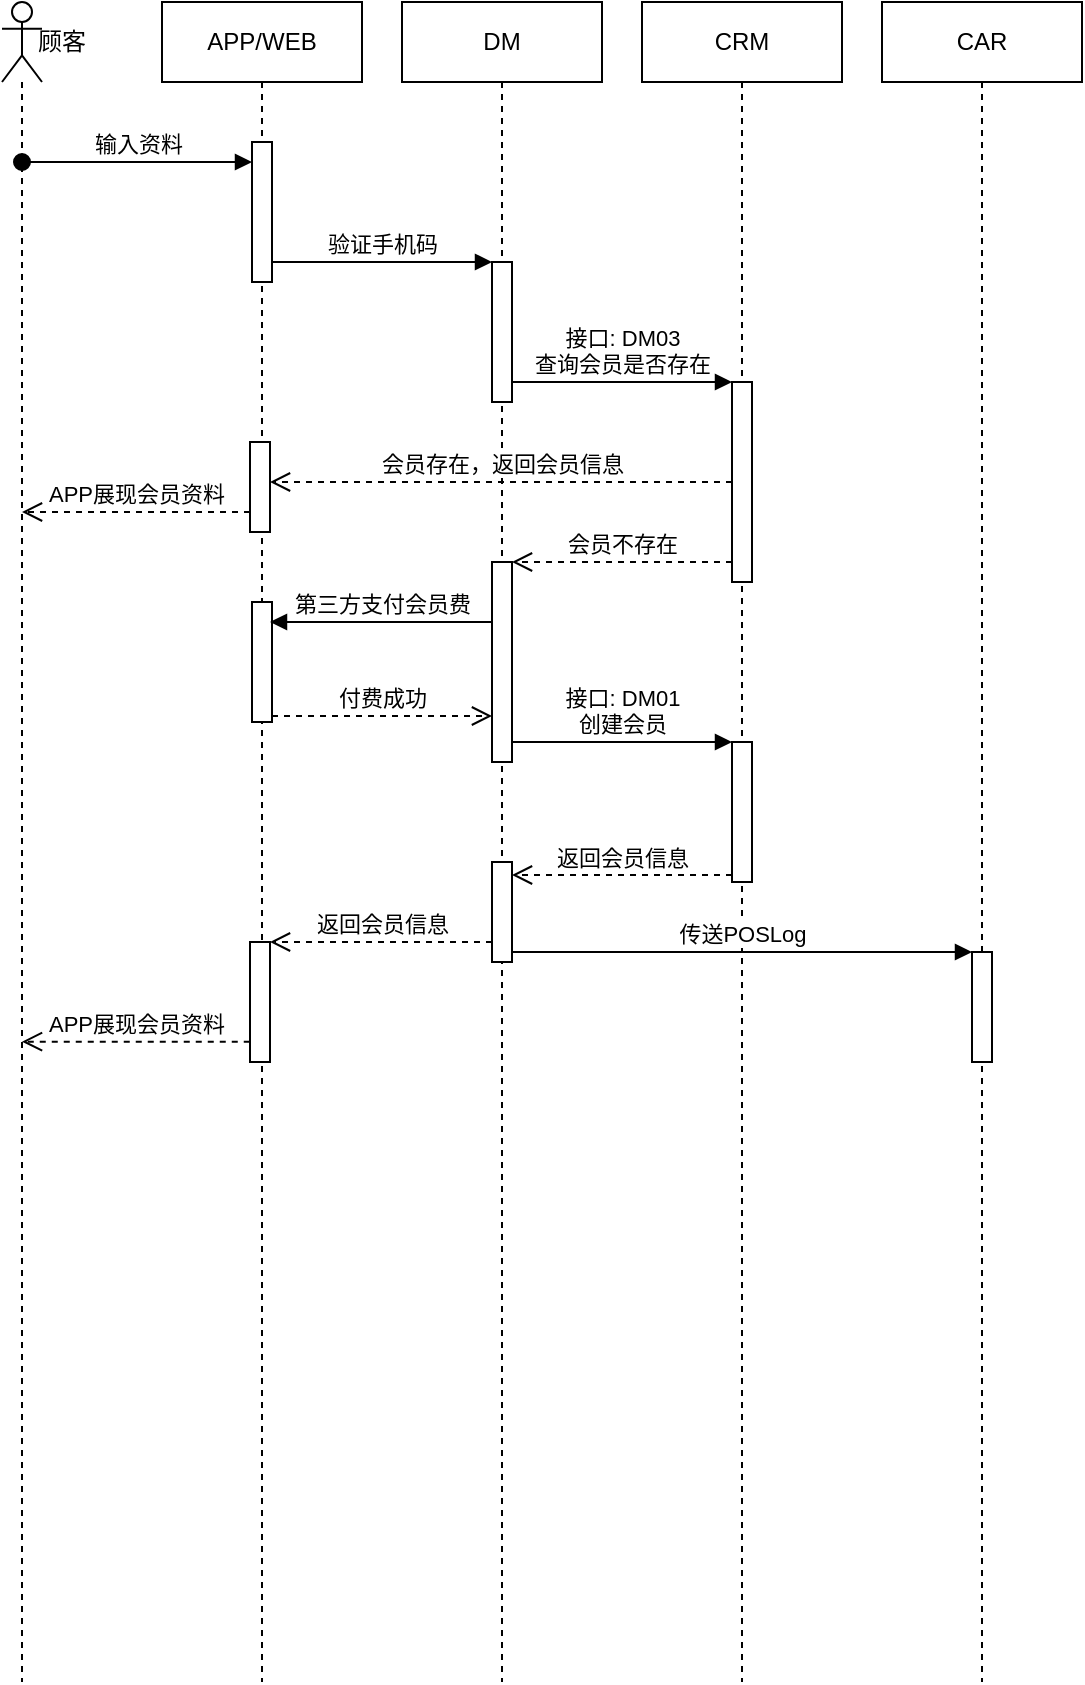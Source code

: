 <mxfile version="14.8.4" type="github" pages="13">
  <diagram id="VHPPdgc4-16UZA6mTWxn" name="会员注册(DM发起)">
    <mxGraphModel dx="894" dy="532" grid="1" gridSize="10" guides="1" tooltips="1" connect="1" arrows="1" fold="1" page="1" pageScale="1" pageWidth="827" pageHeight="1169" math="0" shadow="0">
      <root>
        <mxCell id="88XZNEZWtt2lWktWLU08-0" />
        <mxCell id="88XZNEZWtt2lWktWLU08-1" parent="88XZNEZWtt2lWktWLU08-0" />
        <mxCell id="DVztRq7_sPNkNCJCT-qf-0" value="" style="shape=umlLifeline;participant=umlActor;perimeter=lifelinePerimeter;whiteSpace=wrap;html=1;container=1;collapsible=0;recursiveResize=0;verticalAlign=top;spacingTop=36;outlineConnect=0;" parent="88XZNEZWtt2lWktWLU08-1" vertex="1">
          <mxGeometry x="70" y="40" width="20" height="840" as="geometry" />
        </mxCell>
        <mxCell id="DVztRq7_sPNkNCJCT-qf-1" value="APP/WEB" style="shape=umlLifeline;perimeter=lifelinePerimeter;whiteSpace=wrap;html=1;container=1;collapsible=0;recursiveResize=0;outlineConnect=0;" parent="88XZNEZWtt2lWktWLU08-1" vertex="1">
          <mxGeometry x="150" y="40" width="100" height="840" as="geometry" />
        </mxCell>
        <mxCell id="CP2u6SEHZxVq_MOiyxbF-3" value="" style="html=1;points=[];perimeter=orthogonalPerimeter;" parent="DVztRq7_sPNkNCJCT-qf-1" vertex="1">
          <mxGeometry x="45" y="300" width="10" height="60" as="geometry" />
        </mxCell>
        <mxCell id="r7rgU4wROUJIMaYMQ1c1-0" value="" style="html=1;points=[];perimeter=orthogonalPerimeter;" parent="DVztRq7_sPNkNCJCT-qf-1" vertex="1">
          <mxGeometry x="44" y="470" width="10" height="60" as="geometry" />
        </mxCell>
        <mxCell id="r7rgU4wROUJIMaYMQ1c1-3" value="" style="html=1;points=[];perimeter=orthogonalPerimeter;" parent="DVztRq7_sPNkNCJCT-qf-1" vertex="1">
          <mxGeometry x="44" y="220" width="10" height="45" as="geometry" />
        </mxCell>
        <mxCell id="DVztRq7_sPNkNCJCT-qf-2" value="DM" style="shape=umlLifeline;perimeter=lifelinePerimeter;whiteSpace=wrap;html=1;container=1;collapsible=0;recursiveResize=0;outlineConnect=0;" parent="88XZNEZWtt2lWktWLU08-1" vertex="1">
          <mxGeometry x="270" y="40" width="100" height="840" as="geometry" />
        </mxCell>
        <mxCell id="SHI_-KN_RqGrd1xKrZvL-0" value="" style="html=1;points=[];perimeter=orthogonalPerimeter;" parent="DVztRq7_sPNkNCJCT-qf-2" vertex="1">
          <mxGeometry x="45" y="130" width="10" height="70" as="geometry" />
        </mxCell>
        <mxCell id="6dlbx7ZrzS7woMeq0L2G-3" value="" style="html=1;points=[];perimeter=orthogonalPerimeter;" parent="DVztRq7_sPNkNCJCT-qf-2" vertex="1">
          <mxGeometry x="45" y="430" width="10" height="50" as="geometry" />
        </mxCell>
        <mxCell id="DVztRq7_sPNkNCJCT-qf-3" value="CRM" style="shape=umlLifeline;perimeter=lifelinePerimeter;whiteSpace=wrap;html=1;container=1;collapsible=0;recursiveResize=0;outlineConnect=0;" parent="88XZNEZWtt2lWktWLU08-1" vertex="1">
          <mxGeometry x="390" y="40" width="100" height="840" as="geometry" />
        </mxCell>
        <mxCell id="moOTIwrXBZqUCv1gYe0q-0" value="" style="html=1;points=[];perimeter=orthogonalPerimeter;" parent="DVztRq7_sPNkNCJCT-qf-3" vertex="1">
          <mxGeometry x="45" y="190" width="10" height="100" as="geometry" />
        </mxCell>
        <mxCell id="6dlbx7ZrzS7woMeq0L2G-0" value="" style="html=1;points=[];perimeter=orthogonalPerimeter;" parent="DVztRq7_sPNkNCJCT-qf-3" vertex="1">
          <mxGeometry x="45" y="370" width="10" height="70" as="geometry" />
        </mxCell>
        <mxCell id="jKYMgl3jD3M2iRSnictc-0" value="" style="html=1;points=[];perimeter=orthogonalPerimeter;" parent="88XZNEZWtt2lWktWLU08-1" vertex="1">
          <mxGeometry x="195" y="110" width="10" height="70" as="geometry" />
        </mxCell>
        <mxCell id="jKYMgl3jD3M2iRSnictc-1" value="输入资料" style="html=1;verticalAlign=bottom;startArrow=oval;endArrow=block;startSize=8;" parent="88XZNEZWtt2lWktWLU08-1" source="DVztRq7_sPNkNCJCT-qf-0" target="jKYMgl3jD3M2iRSnictc-0" edge="1">
          <mxGeometry relative="1" as="geometry">
            <mxPoint x="140" y="90" as="sourcePoint" />
            <Array as="points">
              <mxPoint x="180" y="120" />
            </Array>
          </mxGeometry>
        </mxCell>
        <mxCell id="SHI_-KN_RqGrd1xKrZvL-1" value="验证手机码" style="html=1;verticalAlign=bottom;endArrow=block;entryX=0;entryY=0;" parent="88XZNEZWtt2lWktWLU08-1" source="jKYMgl3jD3M2iRSnictc-0" target="SHI_-KN_RqGrd1xKrZvL-0" edge="1">
          <mxGeometry relative="1" as="geometry">
            <mxPoint x="245" y="170" as="sourcePoint" />
          </mxGeometry>
        </mxCell>
        <mxCell id="moOTIwrXBZqUCv1gYe0q-1" value="接口: DM03&lt;br&gt;查询会员是否存在" style="html=1;verticalAlign=bottom;endArrow=block;entryX=0;entryY=0;" parent="88XZNEZWtt2lWktWLU08-1" source="SHI_-KN_RqGrd1xKrZvL-0" target="moOTIwrXBZqUCv1gYe0q-0" edge="1">
          <mxGeometry relative="1" as="geometry">
            <mxPoint x="365" y="230" as="sourcePoint" />
          </mxGeometry>
        </mxCell>
        <mxCell id="PXoTxJLh-FoSPonA7XTC-0" value="" style="html=1;points=[];perimeter=orthogonalPerimeter;" parent="88XZNEZWtt2lWktWLU08-1" vertex="1">
          <mxGeometry x="315" y="320" width="10" height="100" as="geometry" />
        </mxCell>
        <mxCell id="CP2u6SEHZxVq_MOiyxbF-5" value="付费成功" style="html=1;verticalAlign=bottom;endArrow=open;dashed=1;endSize=8;exitX=1;exitY=0.95;" parent="88XZNEZWtt2lWktWLU08-1" source="CP2u6SEHZxVq_MOiyxbF-3" target="PXoTxJLh-FoSPonA7XTC-0" edge="1">
          <mxGeometry relative="1" as="geometry">
            <mxPoint x="300" y="367" as="targetPoint" />
          </mxGeometry>
        </mxCell>
        <mxCell id="CP2u6SEHZxVq_MOiyxbF-6" value="接口: DM01&lt;br&gt;创建会员" style="html=1;verticalAlign=bottom;endArrow=block;" parent="88XZNEZWtt2lWktWLU08-1" source="PXoTxJLh-FoSPonA7XTC-0" target="6dlbx7ZrzS7woMeq0L2G-0" edge="1">
          <mxGeometry width="80" relative="1" as="geometry">
            <mxPoint x="325" y="380" as="sourcePoint" />
            <mxPoint x="405" y="380" as="targetPoint" />
          </mxGeometry>
        </mxCell>
        <mxCell id="6dlbx7ZrzS7woMeq0L2G-2" value="返回会员信息" style="html=1;verticalAlign=bottom;endArrow=open;dashed=1;endSize=8;exitX=0;exitY=0.95;" parent="88XZNEZWtt2lWktWLU08-1" source="6dlbx7ZrzS7woMeq0L2G-0" target="6dlbx7ZrzS7woMeq0L2G-3" edge="1">
          <mxGeometry relative="1" as="geometry">
            <mxPoint x="365" y="446" as="targetPoint" />
          </mxGeometry>
        </mxCell>
        <mxCell id="r7rgU4wROUJIMaYMQ1c1-2" value="APP展现会员资料" style="html=1;verticalAlign=bottom;endArrow=open;dashed=1;endSize=8;exitX=-0.012;exitY=0.831;exitDx=0;exitDy=0;exitPerimeter=0;" parent="88XZNEZWtt2lWktWLU08-1" source="r7rgU4wROUJIMaYMQ1c1-0" target="DVztRq7_sPNkNCJCT-qf-0" edge="1">
          <mxGeometry relative="1" as="geometry">
            <mxPoint x="264" y="567" as="targetPoint" />
            <mxPoint x="170" y="567" as="sourcePoint" />
          </mxGeometry>
        </mxCell>
        <mxCell id="r7rgU4wROUJIMaYMQ1c1-5" value="APP展现会员资料" style="html=1;verticalAlign=bottom;endArrow=open;dashed=1;endSize=8;" parent="88XZNEZWtt2lWktWLU08-1" edge="1">
          <mxGeometry relative="1" as="geometry">
            <mxPoint x="80" y="295" as="targetPoint" />
            <mxPoint x="194" y="295" as="sourcePoint" />
          </mxGeometry>
        </mxCell>
        <mxCell id="r7rgU4wROUJIMaYMQ1c1-6" value="第三方支付会员费" style="html=1;verticalAlign=bottom;endArrow=block;entryX=1;entryY=0;" parent="88XZNEZWtt2lWktWLU08-1" edge="1">
          <mxGeometry relative="1" as="geometry">
            <mxPoint x="315" y="350" as="sourcePoint" />
            <mxPoint x="204" y="350" as="targetPoint" />
          </mxGeometry>
        </mxCell>
        <mxCell id="GqR8S8ouk-QBlpcHOHn6-0" value="顾客" style="text;html=1;strokeColor=none;fillColor=none;align=center;verticalAlign=middle;whiteSpace=wrap;rounded=0;" parent="88XZNEZWtt2lWktWLU08-1" vertex="1">
          <mxGeometry x="80" y="50" width="40" height="20" as="geometry" />
        </mxCell>
        <mxCell id="-SPuw34s3fqNvAjAwJOs-0" value="会员存在，返回会员信息" style="html=1;verticalAlign=bottom;endArrow=open;dashed=1;endSize=8;" edge="1" parent="88XZNEZWtt2lWktWLU08-1" source="moOTIwrXBZqUCv1gYe0q-0" target="r7rgU4wROUJIMaYMQ1c1-3">
          <mxGeometry relative="1" as="geometry">
            <mxPoint x="430" y="290" as="sourcePoint" />
            <mxPoint x="350" y="290" as="targetPoint" />
          </mxGeometry>
        </mxCell>
        <mxCell id="-SPuw34s3fqNvAjAwJOs-1" value="会员不存在" style="html=1;verticalAlign=bottom;endArrow=open;dashed=1;endSize=8;" edge="1" parent="88XZNEZWtt2lWktWLU08-1" source="moOTIwrXBZqUCv1gYe0q-0" target="PXoTxJLh-FoSPonA7XTC-0">
          <mxGeometry relative="1" as="geometry">
            <mxPoint x="420" y="320" as="sourcePoint" />
            <mxPoint x="340" y="320" as="targetPoint" />
          </mxGeometry>
        </mxCell>
        <mxCell id="-SPuw34s3fqNvAjAwJOs-2" value="返回会员信息" style="html=1;verticalAlign=bottom;endArrow=open;dashed=1;endSize=8;" edge="1" parent="88XZNEZWtt2lWktWLU08-1" source="6dlbx7ZrzS7woMeq0L2G-3" target="r7rgU4wROUJIMaYMQ1c1-0">
          <mxGeometry relative="1" as="geometry">
            <mxPoint x="205" y="510" as="targetPoint" />
            <mxPoint x="315" y="510" as="sourcePoint" />
          </mxGeometry>
        </mxCell>
        <mxCell id="lmhJ2NgrsQHHXOYV2zfA-0" value="CAR" style="shape=umlLifeline;perimeter=lifelinePerimeter;whiteSpace=wrap;html=1;container=1;collapsible=0;recursiveResize=0;outlineConnect=0;" vertex="1" parent="88XZNEZWtt2lWktWLU08-1">
          <mxGeometry x="510" y="40" width="100" height="840" as="geometry" />
        </mxCell>
        <mxCell id="lmhJ2NgrsQHHXOYV2zfA-2" value="" style="html=1;points=[];perimeter=orthogonalPerimeter;" vertex="1" parent="lmhJ2NgrsQHHXOYV2zfA-0">
          <mxGeometry x="45" y="475" width="10" height="55" as="geometry" />
        </mxCell>
        <mxCell id="lmhJ2NgrsQHHXOYV2zfA-3" value="传送POSLog" style="html=1;verticalAlign=bottom;endArrow=block;" edge="1" parent="88XZNEZWtt2lWktWLU08-1" source="6dlbx7ZrzS7woMeq0L2G-3" target="lmhJ2NgrsQHHXOYV2zfA-2">
          <mxGeometry width="80" relative="1" as="geometry">
            <mxPoint x="460" y="520" as="sourcePoint" />
            <mxPoint x="540" y="520" as="targetPoint" />
          </mxGeometry>
        </mxCell>
      </root>
    </mxGraphModel>
  </diagram>
  <diagram id="VOd-FD-y5WFQacDSM3Cr" name="会员注册(CRM发起)">
    <mxGraphModel dx="894" dy="532" grid="1" gridSize="10" guides="1" tooltips="1" connect="1" arrows="1" fold="1" page="1" pageScale="1" pageWidth="827" pageHeight="1169" math="0" shadow="0">
      <root>
        <mxCell id="cUZ6Qp9wX0EvgezbNpTD-0" />
        <mxCell id="cUZ6Qp9wX0EvgezbNpTD-1" parent="cUZ6Qp9wX0EvgezbNpTD-0" />
        <mxCell id="lJDFH0WNFgA2ycEipfec-0" value="" style="shape=umlLifeline;participant=umlActor;perimeter=lifelinePerimeter;whiteSpace=wrap;html=1;container=1;collapsible=0;recursiveResize=0;verticalAlign=top;spacingTop=36;outlineConnect=0;" parent="cUZ6Qp9wX0EvgezbNpTD-1" vertex="1">
          <mxGeometry x="70" y="40" width="20" height="920" as="geometry" />
        </mxCell>
        <mxCell id="lJDFH0WNFgA2ycEipfec-1" value="CRM" style="shape=umlLifeline;perimeter=lifelinePerimeter;whiteSpace=wrap;html=1;container=1;collapsible=0;recursiveResize=0;outlineConnect=0;" parent="cUZ6Qp9wX0EvgezbNpTD-1" vertex="1">
          <mxGeometry x="270" y="40" width="100" height="920" as="geometry" />
        </mxCell>
        <mxCell id="hLccDIiwwsBGdBuaab5C-0" value="" style="html=1;points=[];perimeter=orthogonalPerimeter;" parent="lJDFH0WNFgA2ycEipfec-1" vertex="1">
          <mxGeometry x="45" y="130" width="10" height="50" as="geometry" />
        </mxCell>
        <mxCell id="lJDFH0WNFgA2ycEipfec-2" value="DM" style="shape=umlLifeline;perimeter=lifelinePerimeter;whiteSpace=wrap;html=1;container=1;collapsible=0;recursiveResize=0;outlineConnect=0;" parent="cUZ6Qp9wX0EvgezbNpTD-1" vertex="1">
          <mxGeometry x="390" y="40" width="100" height="920" as="geometry" />
        </mxCell>
        <mxCell id="tJsX9TQUfVt9Q6ZRwZ_d-0" value="" style="html=1;points=[];perimeter=orthogonalPerimeter;" parent="lJDFH0WNFgA2ycEipfec-2" vertex="1">
          <mxGeometry x="45" y="290" width="10" height="80" as="geometry" />
        </mxCell>
        <mxCell id="hLccDIiwwsBGdBuaab5C-1" value="提交纸本申请表" style="html=1;verticalAlign=bottom;startArrow=oval;endArrow=block;startSize=8;entryX=-0.234;entryY=-0.015;entryDx=0;entryDy=0;entryPerimeter=0;" parent="cUZ6Qp9wX0EvgezbNpTD-1" source="lJDFH0WNFgA2ycEipfec-0" target="RxRQtBfLXyJac9oHddqT-1" edge="1">
          <mxGeometry relative="1" as="geometry">
            <mxPoint x="135" y="110" as="sourcePoint" />
            <Array as="points">
              <mxPoint x="140" y="120" />
            </Array>
          </mxGeometry>
        </mxCell>
        <mxCell id="RxRQtBfLXyJac9oHddqT-0" value="" style="shape=umlLifeline;participant=umlActor;perimeter=lifelinePerimeter;whiteSpace=wrap;html=1;container=1;collapsible=0;recursiveResize=0;verticalAlign=top;spacingTop=36;outlineConnect=0;" parent="cUZ6Qp9wX0EvgezbNpTD-1" vertex="1">
          <mxGeometry x="190" y="40" width="20" height="920" as="geometry" />
        </mxCell>
        <mxCell id="RxRQtBfLXyJac9oHddqT-1" value="" style="html=1;points=[];perimeter=orthogonalPerimeter;" parent="RxRQtBfLXyJac9oHddqT-0" vertex="1">
          <mxGeometry x="5" y="80" width="10" height="60" as="geometry" />
        </mxCell>
        <mxCell id="CrI5xb129g7vKHO1dXlD-0" value="" style="html=1;points=[];perimeter=orthogonalPerimeter;" parent="RxRQtBfLXyJac9oHddqT-0" vertex="1">
          <mxGeometry x="5" y="170" width="10" height="90" as="geometry" />
        </mxCell>
        <mxCell id="lVrIkh38eXAFldb_GW-d-4" value="" style="html=1;points=[];perimeter=orthogonalPerimeter;" vertex="1" parent="RxRQtBfLXyJac9oHddqT-0">
          <mxGeometry x="5" y="390" width="10" height="70" as="geometry" />
        </mxCell>
        <mxCell id="vqDt_bwjdfZPBx-MGaly-0" value="客服" style="text;html=1;strokeColor=none;fillColor=none;align=center;verticalAlign=middle;whiteSpace=wrap;rounded=0;" parent="cUZ6Qp9wX0EvgezbNpTD-1" vertex="1">
          <mxGeometry x="200" y="50" width="40" height="20" as="geometry" />
        </mxCell>
        <mxCell id="vqDt_bwjdfZPBx-MGaly-1" value="顾客" style="text;html=1;strokeColor=none;fillColor=none;align=center;verticalAlign=middle;whiteSpace=wrap;rounded=0;" parent="cUZ6Qp9wX0EvgezbNpTD-1" vertex="1">
          <mxGeometry x="80" y="50" width="40" height="20" as="geometry" />
        </mxCell>
        <mxCell id="CrI5xb129g7vKHO1dXlD-1" value="" style="html=1;points=[];perimeter=orthogonalPerimeter;" parent="cUZ6Qp9wX0EvgezbNpTD-1" vertex="1">
          <mxGeometry x="315" y="290" width="10" height="50" as="geometry" />
        </mxCell>
        <mxCell id="CrI5xb129g7vKHO1dXlD-8" value="输入会员资料" style="html=1;verticalAlign=bottom;endArrow=block;" parent="cUZ6Qp9wX0EvgezbNpTD-1" source="RxRQtBfLXyJac9oHddqT-1" target="hLccDIiwwsBGdBuaab5C-0" edge="1">
          <mxGeometry width="80" relative="1" as="geometry">
            <mxPoint x="210" y="170" as="sourcePoint" />
            <mxPoint x="290" y="170" as="targetPoint" />
          </mxGeometry>
        </mxCell>
        <mxCell id="CrI5xb129g7vKHO1dXlD-9" value="建立会员卡" style="html=1;verticalAlign=bottom;endArrow=block;" parent="cUZ6Qp9wX0EvgezbNpTD-1" edge="1">
          <mxGeometry width="80" relative="1" as="geometry">
            <mxPoint x="205.0" y="290" as="sourcePoint" />
            <mxPoint x="315.0" y="290" as="targetPoint" />
          </mxGeometry>
        </mxCell>
        <mxCell id="tJsX9TQUfVt9Q6ZRwZ_d-1" value="接口: DM05&lt;br&gt;同步会员信息" style="html=1;verticalAlign=bottom;endArrow=block;" parent="cUZ6Qp9wX0EvgezbNpTD-1" edge="1">
          <mxGeometry width="80" relative="1" as="geometry">
            <mxPoint x="325" y="333" as="sourcePoint" />
            <mxPoint x="435" y="333" as="targetPoint" />
          </mxGeometry>
        </mxCell>
        <mxCell id="wwNJJi-OsSOgzQn4EK-t-0" value="APP展示会员资料" style="html=1;verticalAlign=bottom;endArrow=open;dashed=1;endSize=8;" parent="cUZ6Qp9wX0EvgezbNpTD-1" source="tJsX9TQUfVt9Q6ZRwZ_d-0" target="lJDFH0WNFgA2ycEipfec-0" edge="1">
          <mxGeometry relative="1" as="geometry">
            <mxPoint x="440" y="400" as="sourcePoint" />
            <mxPoint x="360" y="400" as="targetPoint" />
            <Array as="points">
              <mxPoint x="380" y="390" />
            </Array>
          </mxGeometry>
        </mxCell>
        <mxCell id="PzoWaOpGb6q7PgIimU8B-0" value="return" style="html=1;verticalAlign=bottom;endArrow=open;dashed=1;endSize=8;entryX=0.829;entryY=0.019;entryDx=0;entryDy=0;entryPerimeter=0;" parent="cUZ6Qp9wX0EvgezbNpTD-1" target="CrI5xb129g7vKHO1dXlD-0" edge="1">
          <mxGeometry relative="1" as="geometry">
            <mxPoint x="314" y="212" as="sourcePoint" />
            <mxPoint x="235" y="210" as="targetPoint" />
          </mxGeometry>
        </mxCell>
        <mxCell id="lVrIkh38eXAFldb_GW-d-0" value="POS" style="shape=umlLifeline;perimeter=lifelinePerimeter;whiteSpace=wrap;html=1;container=1;collapsible=0;recursiveResize=0;outlineConnect=0;" vertex="1" parent="cUZ6Qp9wX0EvgezbNpTD-1">
          <mxGeometry x="510" y="40" width="100" height="920" as="geometry" />
        </mxCell>
        <mxCell id="lVrIkh38eXAFldb_GW-d-1" value="" style="html=1;points=[];perimeter=orthogonalPerimeter;" vertex="1" parent="lVrIkh38eXAFldb_GW-d-0">
          <mxGeometry x="45" y="400" width="10" height="70" as="geometry" />
        </mxCell>
        <mxCell id="lVrIkh38eXAFldb_GW-d-2" value="CAR" style="shape=umlLifeline;perimeter=lifelinePerimeter;whiteSpace=wrap;html=1;container=1;collapsible=0;recursiveResize=0;outlineConnect=0;" vertex="1" parent="cUZ6Qp9wX0EvgezbNpTD-1">
          <mxGeometry x="630" y="40" width="100" height="920" as="geometry" />
        </mxCell>
        <mxCell id="lVrIkh38eXAFldb_GW-d-3" value="" style="html=1;points=[];perimeter=orthogonalPerimeter;" vertex="1" parent="lVrIkh38eXAFldb_GW-d-2">
          <mxGeometry x="45" y="460" width="10" height="50" as="geometry" />
        </mxCell>
        <mxCell id="lVrIkh38eXAFldb_GW-d-6" value="要求顾客结账支付会费" style="html=1;verticalAlign=bottom;endArrow=block;" edge="1" parent="cUZ6Qp9wX0EvgezbNpTD-1" source="lVrIkh38eXAFldb_GW-d-4" target="lVrIkh38eXAFldb_GW-d-1">
          <mxGeometry width="80" relative="1" as="geometry">
            <mxPoint x="210" y="440" as="sourcePoint" />
            <mxPoint x="290" y="440" as="targetPoint" />
            <Array as="points">
              <mxPoint x="530" y="440" />
            </Array>
          </mxGeometry>
        </mxCell>
        <mxCell id="MKD0At5ukzPjZuyTIfJ3-0" value="完成支付" style="html=1;verticalAlign=bottom;endArrow=open;dashed=1;endSize=8;" edge="1" parent="cUZ6Qp9wX0EvgezbNpTD-1" source="lVrIkh38eXAFldb_GW-d-1" target="lVrIkh38eXAFldb_GW-d-4">
          <mxGeometry relative="1" as="geometry">
            <mxPoint x="290" y="490" as="sourcePoint" />
            <mxPoint x="210" y="490" as="targetPoint" />
            <Array as="points">
              <mxPoint x="440" y="490" />
            </Array>
          </mxGeometry>
        </mxCell>
        <mxCell id="MKD0At5ukzPjZuyTIfJ3-1" value="传送POSLog" style="html=1;verticalAlign=bottom;endArrow=block;" edge="1" parent="cUZ6Qp9wX0EvgezbNpTD-1" source="lVrIkh38eXAFldb_GW-d-1" target="lVrIkh38eXAFldb_GW-d-3">
          <mxGeometry width="80" relative="1" as="geometry">
            <mxPoint x="590" y="500" as="sourcePoint" />
            <mxPoint x="670" y="500" as="targetPoint" />
          </mxGeometry>
        </mxCell>
      </root>
    </mxGraphModel>
  </diagram>
  <diagram id="J57Exyx2eoiaGOxvI6-a" name="手动续费">
    <mxGraphModel dx="894" dy="532" grid="1" gridSize="10" guides="1" tooltips="1" connect="1" arrows="1" fold="1" page="1" pageScale="1" pageWidth="827" pageHeight="1169" math="0" shadow="0">
      <root>
        <mxCell id="Ao9rk0yAfm8ubfZNRpbA-0" />
        <mxCell id="Ao9rk0yAfm8ubfZNRpbA-1" parent="Ao9rk0yAfm8ubfZNRpbA-0" />
        <mxCell id="Tn8F3wdP5NhzmCKhdndK-3" value="CRM" style="shape=umlLifeline;perimeter=lifelinePerimeter;whiteSpace=wrap;html=1;container=1;collapsible=0;recursiveResize=0;outlineConnect=0;" parent="Ao9rk0yAfm8ubfZNRpbA-1" vertex="1">
          <mxGeometry x="270" y="40" width="100" height="1000" as="geometry" />
        </mxCell>
        <mxCell id="Be6rH4kl9pmJ44MiHUYq-0" value="" style="html=1;points=[];perimeter=orthogonalPerimeter;" parent="Tn8F3wdP5NhzmCKhdndK-3" vertex="1">
          <mxGeometry x="45" y="130" width="10" height="60" as="geometry" />
        </mxCell>
        <mxCell id="2C9Mvo-lgxceP9TZ1TbE-1" value="" style="html=1;points=[];perimeter=orthogonalPerimeter;" parent="Tn8F3wdP5NhzmCKhdndK-3" vertex="1">
          <mxGeometry x="45" y="750" width="10" height="60" as="geometry" />
        </mxCell>
        <mxCell id="vf9C1t_zfh5h8wng9S0w-0" value="" style="html=1;points=[];perimeter=orthogonalPerimeter;" parent="Tn8F3wdP5NhzmCKhdndK-3" vertex="1">
          <mxGeometry x="45" y="860" width="10" height="90" as="geometry" />
        </mxCell>
        <mxCell id="vf9C1t_zfh5h8wng9S0w-1" value="" style="edgeStyle=orthogonalEdgeStyle;html=1;align=left;spacingLeft=2;endArrow=block;rounded=0;entryX=1;entryY=0;" parent="Tn8F3wdP5NhzmCKhdndK-3" source="2C9Mvo-lgxceP9TZ1TbE-1" target="vf9C1t_zfh5h8wng9S0w-0" edge="1">
          <mxGeometry relative="1" as="geometry">
            <mxPoint x="45" y="840" as="sourcePoint" />
            <Array as="points">
              <mxPoint x="75" y="810" />
              <mxPoint x="75" y="860" />
            </Array>
          </mxGeometry>
        </mxCell>
        <mxCell id="Tn8F3wdP5NhzmCKhdndK-0" value="" style="shape=umlLifeline;participant=umlActor;perimeter=lifelinePerimeter;whiteSpace=wrap;html=1;container=1;collapsible=0;recursiveResize=0;verticalAlign=top;spacingTop=36;outlineConnect=0;" parent="Ao9rk0yAfm8ubfZNRpbA-1" vertex="1">
          <mxGeometry x="70" y="40" width="20" height="1000" as="geometry" />
        </mxCell>
        <mxCell id="RECDXFFRAwG59Nui7fkW-0" value="" style="html=1;points=[];perimeter=orthogonalPerimeter;" parent="Tn8F3wdP5NhzmCKhdndK-0" vertex="1">
          <mxGeometry x="5" y="210" width="10" height="70" as="geometry" />
        </mxCell>
        <mxCell id="F0IWMUSkAqcZU3-UKiNb-4" value="不使用优惠续费" style="html=1;verticalAlign=bottom;endArrow=block;" parent="Tn8F3wdP5NhzmCKhdndK-0" target="F0IWMUSkAqcZU3-UKiNb-1" edge="1">
          <mxGeometry width="80" relative="1" as="geometry">
            <mxPoint x="10" y="430" as="sourcePoint" />
            <mxPoint x="90" y="430" as="targetPoint" />
          </mxGeometry>
        </mxCell>
        <mxCell id="Tn8F3wdP5NhzmCKhdndK-2" value="顾客" style="text;html=1;strokeColor=none;fillColor=none;align=center;verticalAlign=middle;whiteSpace=wrap;rounded=0;" parent="Ao9rk0yAfm8ubfZNRpbA-1" vertex="1">
          <mxGeometry x="80" y="50" width="40" height="20" as="geometry" />
        </mxCell>
        <mxCell id="PlwnY_SoB1oqDtC9shta-0" value="DM" style="shape=umlLifeline;perimeter=lifelinePerimeter;whiteSpace=wrap;html=1;container=1;collapsible=0;recursiveResize=0;outlineConnect=0;" parent="Ao9rk0yAfm8ubfZNRpbA-1" vertex="1">
          <mxGeometry x="140" y="40" width="100" height="1000" as="geometry" />
        </mxCell>
        <mxCell id="5Pr2dj1PUI6CPuJWdJ-q-0" value="" style="html=1;points=[];perimeter=orthogonalPerimeter;" parent="PlwnY_SoB1oqDtC9shta-0" vertex="1">
          <mxGeometry x="45" y="90" width="10" height="120" as="geometry" />
        </mxCell>
        <mxCell id="K4V1isKuODvl0PDMbXBL-0" value="" style="html=1;points=[];perimeter=orthogonalPerimeter;" parent="PlwnY_SoB1oqDtC9shta-0" vertex="1">
          <mxGeometry x="45" y="650" width="10" height="170" as="geometry" />
        </mxCell>
        <mxCell id="vf9C1t_zfh5h8wng9S0w-2" value="" style="html=1;points=[];perimeter=orthogonalPerimeter;" parent="PlwnY_SoB1oqDtC9shta-0" vertex="1">
          <mxGeometry x="44" y="535" width="10" height="75" as="geometry" />
        </mxCell>
        <mxCell id="a1QcDY7CvAc7TjlhlhQm-1" value="" style="html=1;verticalAlign=bottom;endArrow=block;rounded=0;" parent="PlwnY_SoB1oqDtC9shta-0" source="vf9C1t_zfh5h8wng9S0w-2" target="K4V1isKuODvl0PDMbXBL-0" edge="1">
          <mxGeometry width="80" relative="1" as="geometry">
            <mxPoint x="70" y="610" as="sourcePoint" />
            <mxPoint x="150" y="610" as="targetPoint" />
            <Array as="points">
              <mxPoint x="80" y="610" />
              <mxPoint x="80" y="650" />
            </Array>
          </mxGeometry>
        </mxCell>
        <mxCell id="a1QcDY7CvAc7TjlhlhQm-2" value="产生POSLog" style="edgeLabel;html=1;align=center;verticalAlign=middle;resizable=0;points=[];" parent="a1QcDY7CvAc7TjlhlhQm-1" vertex="1" connectable="0">
          <mxGeometry x="-0.056" y="3" relative="1" as="geometry">
            <mxPoint x="17" y="-1" as="offset" />
          </mxGeometry>
        </mxCell>
        <mxCell id="a1QcDY7CvAc7TjlhlhQm-3" value="" style="html=1;points=[];perimeter=orthogonalPerimeter;" parent="PlwnY_SoB1oqDtC9shta-0" vertex="1">
          <mxGeometry x="45" y="890" width="10" height="60" as="geometry" />
        </mxCell>
        <mxCell id="F0IWMUSkAqcZU3-UKiNb-1" value="" style="html=1;points=[];perimeter=orthogonalPerimeter;" parent="PlwnY_SoB1oqDtC9shta-0" vertex="1">
          <mxGeometry x="45" y="420" width="10" height="80" as="geometry" />
        </mxCell>
        <mxCell id="T3dLS5kBzbqAiiIS_CwN-0" value="第三方支付" style="shape=umlLifeline;perimeter=lifelinePerimeter;whiteSpace=wrap;html=1;container=1;collapsible=0;recursiveResize=0;outlineConnect=0;" parent="Ao9rk0yAfm8ubfZNRpbA-1" vertex="1">
          <mxGeometry x="390" y="40" width="100" height="1000" as="geometry" />
        </mxCell>
        <mxCell id="t9mnU4yCEIq6KzMb9bCi-0" value="" style="html=1;points=[];perimeter=orthogonalPerimeter;" parent="T3dLS5kBzbqAiiIS_CwN-0" vertex="1">
          <mxGeometry x="45" y="440" width="10" height="100" as="geometry" />
        </mxCell>
        <mxCell id="T3dLS5kBzbqAiiIS_CwN-1" value="CAR" style="shape=umlLifeline;perimeter=lifelinePerimeter;whiteSpace=wrap;html=1;container=1;collapsible=0;recursiveResize=0;outlineConnect=0;" parent="Ao9rk0yAfm8ubfZNRpbA-1" vertex="1">
          <mxGeometry x="510" y="40" width="100" height="1000" as="geometry" />
        </mxCell>
        <mxCell id="AOhasTDxqI7eX5ZEbz2o-1" value="" style="html=1;points=[];perimeter=orthogonalPerimeter;" parent="T3dLS5kBzbqAiiIS_CwN-1" vertex="1">
          <mxGeometry x="45" y="700" width="10" height="50" as="geometry" />
        </mxCell>
        <mxCell id="5Pr2dj1PUI6CPuJWdJ-q-1" value="用户使用APP" style="html=1;verticalAlign=bottom;startArrow=oval;endArrow=block;startSize=8;" parent="Ao9rk0yAfm8ubfZNRpbA-1" source="Tn8F3wdP5NhzmCKhdndK-0" target="5Pr2dj1PUI6CPuJWdJ-q-0" edge="1">
          <mxGeometry relative="1" as="geometry">
            <mxPoint x="255" y="110" as="sourcePoint" />
            <Array as="points">
              <mxPoint x="120" y="130" />
            </Array>
          </mxGeometry>
        </mxCell>
        <mxCell id="Be6rH4kl9pmJ44MiHUYq-2" value="是否须续费" style="html=1;verticalAlign=bottom;endArrow=open;dashed=1;endSize=8;entryX=1.124;entryY=0.803;entryDx=0;entryDy=0;entryPerimeter=0;" parent="Ao9rk0yAfm8ubfZNRpbA-1" source="Be6rH4kl9pmJ44MiHUYq-0" target="5Pr2dj1PUI6CPuJWdJ-q-0" edge="1">
          <mxGeometry relative="1" as="geometry">
            <mxPoint x="265" y="247" as="targetPoint" />
            <mxPoint x="180" y="247" as="sourcePoint" />
            <Array as="points" />
          </mxGeometry>
        </mxCell>
        <mxCell id="WCdrxaGrYGGT6MFc7mEX-1" value="输入优惠code" style="html=1;verticalAlign=bottom;endArrow=block;" parent="Ao9rk0yAfm8ubfZNRpbA-1" source="RECDXFFRAwG59Nui7fkW-0" target="WCdrxaGrYGGT6MFc7mEX-0" edge="1">
          <mxGeometry width="80" relative="1" as="geometry">
            <mxPoint x="100" y="320" as="sourcePoint" />
            <mxPoint x="180" y="320" as="targetPoint" />
          </mxGeometry>
        </mxCell>
        <mxCell id="WCdrxaGrYGGT6MFc7mEX-0" value="" style="html=1;points=[];perimeter=orthogonalPerimeter;" parent="Ao9rk0yAfm8ubfZNRpbA-1" vertex="1">
          <mxGeometry x="185" y="320" width="10" height="90" as="geometry" />
        </mxCell>
        <mxCell id="WCdrxaGrYGGT6MFc7mEX-3" value="接口: Interface12&lt;br&gt;检查code是否有效" style="html=1;verticalAlign=bottom;endArrow=block;" parent="Ao9rk0yAfm8ubfZNRpbA-1" source="WCdrxaGrYGGT6MFc7mEX-0" target="WCdrxaGrYGGT6MFc7mEX-2" edge="1">
          <mxGeometry width="80" relative="1" as="geometry">
            <mxPoint x="230" y="430" as="sourcePoint" />
            <mxPoint x="310" y="430" as="targetPoint" />
            <Array as="points">
              <mxPoint x="280" y="340" />
            </Array>
          </mxGeometry>
        </mxCell>
        <mxCell id="Be6rH4kl9pmJ44MiHUYq-1" value="接口: Interface11&lt;br&gt;检查是否需续费" style="html=1;verticalAlign=bottom;endArrow=block;" parent="Ao9rk0yAfm8ubfZNRpbA-1" source="5Pr2dj1PUI6CPuJWdJ-q-0" target="Be6rH4kl9pmJ44MiHUYq-0" edge="1">
          <mxGeometry relative="1" as="geometry">
            <mxPoint x="215" y="190" as="sourcePoint" />
            <mxPoint x="310" y="170" as="targetPoint" />
            <Array as="points">
              <mxPoint x="220" y="170" />
            </Array>
          </mxGeometry>
        </mxCell>
        <mxCell id="WCdrxaGrYGGT6MFc7mEX-2" value="" style="html=1;points=[];perimeter=orthogonalPerimeter;" parent="Ao9rk0yAfm8ubfZNRpbA-1" vertex="1">
          <mxGeometry x="315" y="340" width="10" height="50" as="geometry" />
        </mxCell>
        <mxCell id="Q8OWHEezI2bEY-Rpyomk-0" value="如需续费则&lt;br&gt;提示用户续费" style="html=1;verticalAlign=bottom;endArrow=open;dashed=1;endSize=8;exitX=0.3;exitY=1.004;exitDx=0;exitDy=0;exitPerimeter=0;" parent="Ao9rk0yAfm8ubfZNRpbA-1" source="5Pr2dj1PUI6CPuJWdJ-q-0" target="RECDXFFRAwG59Nui7fkW-0" edge="1">
          <mxGeometry relative="1" as="geometry">
            <mxPoint x="180" y="250" as="sourcePoint" />
            <mxPoint x="100" y="250" as="targetPoint" />
          </mxGeometry>
        </mxCell>
        <mxCell id="5Sh0doSx43uNgtk-ewH5-0" value="是否有效" style="html=1;verticalAlign=bottom;endArrow=open;dashed=1;endSize=8;" parent="Ao9rk0yAfm8ubfZNRpbA-1" source="WCdrxaGrYGGT6MFc7mEX-2" target="WCdrxaGrYGGT6MFc7mEX-0" edge="1">
          <mxGeometry relative="1" as="geometry">
            <mxPoint x="196.24" y="440.0" as="targetPoint" />
            <mxPoint x="315" y="440.0" as="sourcePoint" />
            <Array as="points">
              <mxPoint x="290" y="390" />
            </Array>
          </mxGeometry>
        </mxCell>
        <mxCell id="t9mnU4yCEIq6KzMb9bCi-1" value="APP调用第三方支付" style="html=1;verticalAlign=bottom;endArrow=block;" parent="Ao9rk0yAfm8ubfZNRpbA-1" target="t9mnU4yCEIq6KzMb9bCi-0" edge="1">
          <mxGeometry width="80" relative="1" as="geometry">
            <mxPoint x="195" y="480" as="sourcePoint" />
            <mxPoint x="310" y="490" as="targetPoint" />
          </mxGeometry>
        </mxCell>
        <mxCell id="bdwMWeEg8vrs6kXpS2cl-0" value="失败：记录扣款结果" style="html=1;verticalAlign=bottom;endArrow=open;dashed=1;endSize=8;" parent="Ao9rk0yAfm8ubfZNRpbA-1" source="t9mnU4yCEIq6KzMb9bCi-0" edge="1">
          <mxGeometry relative="1" as="geometry">
            <mxPoint x="290" y="540" as="sourcePoint" />
            <mxPoint x="195" y="530" as="targetPoint" />
            <Array as="points">
              <mxPoint x="380" y="530" />
            </Array>
          </mxGeometry>
        </mxCell>
        <mxCell id="K4V1isKuODvl0PDMbXBL-2" value="付款成功" style="html=1;verticalAlign=bottom;endArrow=open;dashed=1;endSize=8;" parent="Ao9rk0yAfm8ubfZNRpbA-1" source="t9mnU4yCEIq6KzMb9bCi-0" target="vf9C1t_zfh5h8wng9S0w-2" edge="1">
          <mxGeometry relative="1" as="geometry">
            <mxPoint x="435" y="690" as="sourcePoint" />
            <mxPoint x="230" y="690" as="targetPoint" />
          </mxGeometry>
        </mxCell>
        <mxCell id="AOhasTDxqI7eX5ZEbz2o-0" value="传送POSLog" style="html=1;verticalAlign=bottom;endArrow=block;" parent="Ao9rk0yAfm8ubfZNRpbA-1" source="K4V1isKuODvl0PDMbXBL-0" target="AOhasTDxqI7eX5ZEbz2o-1" edge="1">
          <mxGeometry width="80" relative="1" as="geometry">
            <mxPoint x="220" y="760" as="sourcePoint" />
            <mxPoint x="300" y="760" as="targetPoint" />
            <Array as="points">
              <mxPoint x="420" y="740" />
            </Array>
          </mxGeometry>
        </mxCell>
        <mxCell id="2C9Mvo-lgxceP9TZ1TbE-2" value="&lt;span style=&quot;font-size: 12px ; background-color: rgb(248 , 249 , 250)&quot;&gt;接口: DM02&lt;/span&gt;&lt;br style=&quot;font-size: 12px ; background-color: rgb(248 , 249 , 250)&quot;&gt;&lt;span style=&quot;font-size: 12px ; background-color: rgb(248 , 249 , 250)&quot;&gt;更新CRM会员有效期&lt;/span&gt;" style="html=1;verticalAlign=bottom;endArrow=block;entryX=0;entryY=0;" parent="Ao9rk0yAfm8ubfZNRpbA-1" source="K4V1isKuODvl0PDMbXBL-0" target="2C9Mvo-lgxceP9TZ1TbE-1" edge="1">
          <mxGeometry relative="1" as="geometry">
            <mxPoint x="244" y="810" as="sourcePoint" />
          </mxGeometry>
        </mxCell>
        <mxCell id="2C9Mvo-lgxceP9TZ1TbE-3" value="return" style="html=1;verticalAlign=bottom;endArrow=open;dashed=1;endSize=8;" parent="Ao9rk0yAfm8ubfZNRpbA-1" source="2C9Mvo-lgxceP9TZ1TbE-1" target="K4V1isKuODvl0PDMbXBL-0" edge="1">
          <mxGeometry relative="1" as="geometry">
            <mxPoint x="200" y="856" as="targetPoint" />
            <Array as="points">
              <mxPoint x="290" y="840" />
            </Array>
          </mxGeometry>
        </mxCell>
        <mxCell id="vf9C1t_zfh5h8wng9S0w-3" value="APP续费结果" style="html=1;verticalAlign=bottom;endArrow=open;dashed=1;endSize=8;" parent="Ao9rk0yAfm8ubfZNRpbA-1" source="vf9C1t_zfh5h8wng9S0w-2" edge="1">
          <mxGeometry relative="1" as="geometry">
            <mxPoint x="180" y="610" as="sourcePoint" />
            <mxPoint x="79.324" y="612.5" as="targetPoint" />
          </mxGeometry>
        </mxCell>
        <mxCell id="a1QcDY7CvAc7TjlhlhQm-4" value="&lt;span style=&quot;font-size: 12px ; background-color: rgb(248 , 249 , 250)&quot;&gt;接口: DM04&lt;/span&gt;&lt;br style=&quot;font-size: 12px ; background-color: rgb(248 , 249 , 250)&quot;&gt;&lt;span style=&quot;font-size: 12px ; background-color: rgb(248 , 249 , 250)&quot;&gt;更新DM会员有消息&lt;/span&gt;" style="html=1;verticalAlign=bottom;endArrow=block;entryX=1;entryY=0;" parent="Ao9rk0yAfm8ubfZNRpbA-1" source="vf9C1t_zfh5h8wng9S0w-0" target="a1QcDY7CvAc7TjlhlhQm-3" edge="1">
          <mxGeometry relative="1" as="geometry">
            <mxPoint x="255" y="930" as="sourcePoint" />
          </mxGeometry>
        </mxCell>
        <mxCell id="a1QcDY7CvAc7TjlhlhQm-5" value="return" style="html=1;verticalAlign=bottom;endArrow=open;dashed=1;endSize=8;exitX=1;exitY=0.95;" parent="Ao9rk0yAfm8ubfZNRpbA-1" source="a1QcDY7CvAc7TjlhlhQm-3" target="vf9C1t_zfh5h8wng9S0w-0" edge="1">
          <mxGeometry relative="1" as="geometry">
            <mxPoint x="255" y="987" as="targetPoint" />
          </mxGeometry>
        </mxCell>
        <mxCell id="F0IWMUSkAqcZU3-UKiNb-0" value="无效则提示" style="html=1;verticalAlign=bottom;endArrow=open;dashed=1;endSize=8;" parent="Ao9rk0yAfm8ubfZNRpbA-1" source="WCdrxaGrYGGT6MFc7mEX-0" target="Tn8F3wdP5NhzmCKhdndK-0" edge="1">
          <mxGeometry relative="1" as="geometry">
            <mxPoint x="180" y="400" as="sourcePoint" />
            <mxPoint x="100" y="400" as="targetPoint" />
            <Array as="points">
              <mxPoint x="130" y="400" />
            </Array>
          </mxGeometry>
        </mxCell>
        <mxCell id="F0IWMUSkAqcZU3-UKiNb-2" value="" style="html=1;verticalAlign=bottom;endArrow=block;rounded=0;" parent="Ao9rk0yAfm8ubfZNRpbA-1" edge="1" source="WCdrxaGrYGGT6MFc7mEX-0">
          <mxGeometry width="80" relative="1" as="geometry">
            <mxPoint x="195" y="400" as="sourcePoint" />
            <mxPoint x="196" y="460" as="targetPoint" />
            <Array as="points">
              <mxPoint x="221" y="410" />
              <mxPoint x="221" y="420" />
              <mxPoint x="221" y="460" />
            </Array>
          </mxGeometry>
        </mxCell>
        <mxCell id="F0IWMUSkAqcZU3-UKiNb-3" value="优惠code有效" style="edgeLabel;html=1;align=center;verticalAlign=middle;resizable=0;points=[];" parent="F0IWMUSkAqcZU3-UKiNb-2" vertex="1" connectable="0">
          <mxGeometry x="-0.056" y="3" relative="1" as="geometry">
            <mxPoint x="17" y="-1" as="offset" />
          </mxGeometry>
        </mxCell>
      </root>
    </mxGraphModel>
  </diagram>
  <diagram id="NGB5SIMKvDp1b-D89RHw" name="POS手动续费">
    <mxGraphModel dx="894" dy="532" grid="1" gridSize="10" guides="1" tooltips="1" connect="1" arrows="1" fold="1" page="1" pageScale="1" pageWidth="827" pageHeight="1169" math="0" shadow="0">
      <root>
        <mxCell id="n6tLapuM_3ZPw_-gYyUw-0" />
        <mxCell id="n6tLapuM_3ZPw_-gYyUw-1" parent="n6tLapuM_3ZPw_-gYyUw-0" />
        <mxCell id="Y07Y9WbHNbRKkaViHF6s-1" value="" style="shape=umlLifeline;participant=umlActor;perimeter=lifelinePerimeter;whiteSpace=wrap;html=1;container=1;collapsible=0;recursiveResize=0;verticalAlign=top;spacingTop=36;outlineConnect=0;" parent="n6tLapuM_3ZPw_-gYyUw-1" vertex="1">
          <mxGeometry x="70" y="40" width="20" height="1000" as="geometry" />
        </mxCell>
        <mxCell id="Y07Y9WbHNbRKkaViHF6s-2" value="POS" style="shape=umlLifeline;perimeter=lifelinePerimeter;whiteSpace=wrap;html=1;container=1;collapsible=0;recursiveResize=0;outlineConnect=0;" parent="n6tLapuM_3ZPw_-gYyUw-1" vertex="1">
          <mxGeometry x="150" y="40" width="100" height="1000" as="geometry" />
        </mxCell>
        <mxCell id="6djirwBTLgkGeHhi2pDt-0" value="" style="html=1;points=[];perimeter=orthogonalPerimeter;" parent="Y07Y9WbHNbRKkaViHF6s-2" vertex="1">
          <mxGeometry x="45" y="80" width="10" height="110" as="geometry" />
        </mxCell>
        <mxCell id="ldZ5li3K7xg3st0tg9nw-0" value="" style="html=1;points=[];perimeter=orthogonalPerimeter;" parent="Y07Y9WbHNbRKkaViHF6s-2" vertex="1">
          <mxGeometry x="45" y="240" width="10" height="70" as="geometry" />
        </mxCell>
        <mxCell id="FU2L_l0HPKarW_EDEhEE-0" value="" style="html=1;points=[];perimeter=orthogonalPerimeter;" parent="Y07Y9WbHNbRKkaViHF6s-2" vertex="1">
          <mxGeometry x="45" y="370" width="10" height="50" as="geometry" />
        </mxCell>
        <mxCell id="FU2L_l0HPKarW_EDEhEE-1" value="产生POSLog" style="edgeStyle=orthogonalEdgeStyle;html=1;align=left;spacingLeft=2;endArrow=block;rounded=0;entryX=1;entryY=0;" parent="Y07Y9WbHNbRKkaViHF6s-2" source="ldZ5li3K7xg3st0tg9nw-0" target="FU2L_l0HPKarW_EDEhEE-0" edge="1">
          <mxGeometry y="-15" relative="1" as="geometry">
            <mxPoint x="45" y="330" as="sourcePoint" />
            <Array as="points">
              <mxPoint x="75" y="310" />
              <mxPoint x="75" y="370" />
            </Array>
            <mxPoint as="offset" />
          </mxGeometry>
        </mxCell>
        <mxCell id="Y07Y9WbHNbRKkaViHF6s-3" value="CRM" style="shape=umlLifeline;perimeter=lifelinePerimeter;whiteSpace=wrap;html=1;container=1;collapsible=0;recursiveResize=0;outlineConnect=0;" parent="n6tLapuM_3ZPw_-gYyUw-1" vertex="1">
          <mxGeometry x="270" y="40" width="100" height="1000" as="geometry" />
        </mxCell>
        <mxCell id="zKoB0sXMMcTQp3kA7rZU-0" value="" style="html=1;points=[];perimeter=orthogonalPerimeter;" parent="Y07Y9WbHNbRKkaViHF6s-3" vertex="1">
          <mxGeometry x="45" y="110" width="10" height="50" as="geometry" />
        </mxCell>
        <mxCell id="5xHC4wINcECdgzyDMKb9-0" value="" style="html=1;points=[];perimeter=orthogonalPerimeter;" parent="Y07Y9WbHNbRKkaViHF6s-3" vertex="1">
          <mxGeometry x="45" y="250" width="10" height="110" as="geometry" />
        </mxCell>
        <mxCell id="Y07Y9WbHNbRKkaViHF6s-4" value="CAR" style="shape=umlLifeline;perimeter=lifelinePerimeter;whiteSpace=wrap;html=1;container=1;collapsible=0;recursiveResize=0;outlineConnect=0;" parent="n6tLapuM_3ZPw_-gYyUw-1" vertex="1">
          <mxGeometry x="390" y="40" width="100" height="1000" as="geometry" />
        </mxCell>
        <mxCell id="M45j_tWEoSacv415N8Lg-0" value="" style="html=1;points=[];perimeter=orthogonalPerimeter;" parent="Y07Y9WbHNbRKkaViHF6s-4" vertex="1">
          <mxGeometry x="45" y="410" width="10" height="40" as="geometry" />
        </mxCell>
        <mxCell id="Y07Y9WbHNbRKkaViHF6s-5" value="DM" style="shape=umlLifeline;perimeter=lifelinePerimeter;whiteSpace=wrap;html=1;container=1;collapsible=0;recursiveResize=0;outlineConnect=0;" parent="n6tLapuM_3ZPw_-gYyUw-1" vertex="1">
          <mxGeometry x="510" y="40" width="100" height="1000" as="geometry" />
        </mxCell>
        <mxCell id="_lWat4SBg5O-W9061PK--0" value="" style="html=1;points=[];perimeter=orthogonalPerimeter;" parent="Y07Y9WbHNbRKkaViHF6s-5" vertex="1">
          <mxGeometry x="45" y="300" width="10" height="40" as="geometry" />
        </mxCell>
        <mxCell id="sKjJK9Md5jBPj1xECI4G-0" value="收银" style="text;html=1;strokeColor=none;fillColor=none;align=center;verticalAlign=middle;whiteSpace=wrap;rounded=0;" parent="n6tLapuM_3ZPw_-gYyUw-1" vertex="1">
          <mxGeometry x="80" y="50" width="40" height="20" as="geometry" />
        </mxCell>
        <mxCell id="6djirwBTLgkGeHhi2pDt-1" value="输入会员卡" style="html=1;verticalAlign=bottom;startArrow=oval;endArrow=block;startSize=8;" parent="n6tLapuM_3ZPw_-gYyUw-1" source="Y07Y9WbHNbRKkaViHF6s-1" target="6djirwBTLgkGeHhi2pDt-0" edge="1">
          <mxGeometry relative="1" as="geometry">
            <mxPoint x="135" y="120" as="sourcePoint" />
            <Array as="points">
              <mxPoint x="170" y="120" />
            </Array>
          </mxGeometry>
        </mxCell>
        <mxCell id="zKoB0sXMMcTQp3kA7rZU-1" value="&lt;span style=&quot;font-size: 12px ; background-color: rgb(248 , 249 , 250)&quot;&gt;接口: Interface14&lt;/span&gt;&lt;br style=&quot;font-size: 12px ; background-color: rgb(248 , 249 , 250)&quot;&gt;&lt;span style=&quot;font-size: 12px ; background-color: rgb(248 , 249 , 250)&quot;&gt;是否需要续费&lt;/span&gt;" style="html=1;verticalAlign=bottom;endArrow=block;entryX=0;entryY=0;" parent="n6tLapuM_3ZPw_-gYyUw-1" source="6djirwBTLgkGeHhi2pDt-0" target="zKoB0sXMMcTQp3kA7rZU-0" edge="1">
          <mxGeometry relative="1" as="geometry">
            <mxPoint x="245" y="150" as="sourcePoint" />
          </mxGeometry>
        </mxCell>
        <mxCell id="zKoB0sXMMcTQp3kA7rZU-2" value="return" style="html=1;verticalAlign=bottom;endArrow=open;dashed=1;endSize=8;exitX=0;exitY=0.95;" parent="n6tLapuM_3ZPw_-gYyUw-1" source="zKoB0sXMMcTQp3kA7rZU-0" target="6djirwBTLgkGeHhi2pDt-0" edge="1">
          <mxGeometry relative="1" as="geometry">
            <mxPoint x="245" y="226" as="targetPoint" />
          </mxGeometry>
        </mxCell>
        <mxCell id="6OKjDpAyEDmaiooCAD9Y-0" value="提醒客户是否续约" style="html=1;verticalAlign=bottom;endArrow=open;dashed=1;endSize=8;" parent="n6tLapuM_3ZPw_-gYyUw-1" source="6djirwBTLgkGeHhi2pDt-0" target="Y07Y9WbHNbRKkaViHF6s-1" edge="1">
          <mxGeometry relative="1" as="geometry">
            <mxPoint x="180" y="230" as="sourcePoint" />
            <mxPoint x="100" y="230" as="targetPoint" />
            <Array as="points">
              <mxPoint x="160" y="220" />
            </Array>
          </mxGeometry>
        </mxCell>
        <mxCell id="ldZ5li3K7xg3st0tg9nw-1" value="POS执行续费" style="html=1;verticalAlign=bottom;endArrow=block;" parent="n6tLapuM_3ZPw_-gYyUw-1" source="Y07Y9WbHNbRKkaViHF6s-1" target="ldZ5li3K7xg3st0tg9nw-0" edge="1">
          <mxGeometry width="80" relative="1" as="geometry">
            <mxPoint x="100" y="280" as="sourcePoint" />
            <mxPoint x="180" y="280" as="targetPoint" />
            <Array as="points">
              <mxPoint x="160" y="280" />
            </Array>
          </mxGeometry>
        </mxCell>
        <mxCell id="M45j_tWEoSacv415N8Lg-1" value="传送POSLog" style="html=1;verticalAlign=bottom;endArrow=block;" parent="n6tLapuM_3ZPw_-gYyUw-1" source="FU2L_l0HPKarW_EDEhEE-0" target="M45j_tWEoSacv415N8Lg-0" edge="1">
          <mxGeometry width="80" relative="1" as="geometry">
            <mxPoint x="340" y="400" as="sourcePoint" />
            <mxPoint x="420" y="400" as="targetPoint" />
          </mxGeometry>
        </mxCell>
        <mxCell id="5xHC4wINcECdgzyDMKb9-1" value="&lt;span style=&quot;font-size: 12px ; background-color: rgb(248 , 249 , 250)&quot;&gt;接口: Interface13&lt;/span&gt;&lt;br style=&quot;font-size: 12px ; background-color: rgb(248 , 249 , 250)&quot;&gt;&lt;span style=&quot;font-size: 12px ; background-color: rgb(248 , 249 , 250)&quot;&gt;更新会员有效期&lt;/span&gt;" style="html=1;verticalAlign=bottom;endArrow=block;" parent="n6tLapuM_3ZPw_-gYyUw-1" source="ldZ5li3K7xg3st0tg9nw-0" target="5xHC4wINcECdgzyDMKb9-0" edge="1">
          <mxGeometry width="80" relative="1" as="geometry">
            <mxPoint x="210" y="290" as="sourcePoint" />
            <mxPoint x="290" y="290" as="targetPoint" />
            <Array as="points">
              <mxPoint x="310" y="290" />
            </Array>
          </mxGeometry>
        </mxCell>
        <mxCell id="gPp1BYV35CgHB7vKGgJn-0" value="return" style="html=1;verticalAlign=bottom;endArrow=open;dashed=1;endSize=8;" parent="n6tLapuM_3ZPw_-gYyUw-1" source="5xHC4wINcECdgzyDMKb9-0" target="ldZ5li3K7xg3st0tg9nw-0" edge="1">
          <mxGeometry relative="1" as="geometry">
            <mxPoint x="320" y="330" as="sourcePoint" />
            <mxPoint x="220" y="330" as="targetPoint" />
            <Array as="points">
              <mxPoint x="270" y="330" />
            </Array>
          </mxGeometry>
        </mxCell>
        <mxCell id="_lWat4SBg5O-W9061PK--1" value="&lt;span style=&quot;font-size: 12px ; background-color: rgb(248 , 249 , 250)&quot;&gt;接口: DM04&lt;/span&gt;&lt;br style=&quot;font-size: 12px ; background-color: rgb(248 , 249 , 250)&quot;&gt;&lt;span style=&quot;font-size: 12px ; background-color: rgb(248 , 249 , 250)&quot;&gt;更新DM会员有消息&lt;/span&gt;" style="html=1;verticalAlign=bottom;endArrow=block;entryX=0;entryY=0;" parent="n6tLapuM_3ZPw_-gYyUw-1" source="5xHC4wINcECdgzyDMKb9-0" target="_lWat4SBg5O-W9061PK--0" edge="1">
          <mxGeometry relative="1" as="geometry">
            <mxPoint x="485" y="340" as="sourcePoint" />
          </mxGeometry>
        </mxCell>
        <mxCell id="_lWat4SBg5O-W9061PK--2" value="return" style="html=1;verticalAlign=bottom;endArrow=open;dashed=1;endSize=8;exitX=0;exitY=0.95;" parent="n6tLapuM_3ZPw_-gYyUw-1" source="_lWat4SBg5O-W9061PK--0" target="5xHC4wINcECdgzyDMKb9-0" edge="1">
          <mxGeometry relative="1" as="geometry">
            <mxPoint x="485" y="416" as="targetPoint" />
          </mxGeometry>
        </mxCell>
      </root>
    </mxGraphModel>
  </diagram>
  <diagram id="3oMmFucAUlTQmIUPTa1Z" name="自动续费(平安)">
    <mxGraphModel dx="894" dy="532" grid="1" gridSize="10" guides="1" tooltips="1" connect="1" arrows="1" fold="1" page="1" pageScale="1" pageWidth="827" pageHeight="1169" math="0" shadow="0">
      <root>
        <mxCell id="-Ac3oBNJ-LA_nVe5egqt-0" />
        <mxCell id="-Ac3oBNJ-LA_nVe5egqt-1" parent="-Ac3oBNJ-LA_nVe5egqt-0" />
        <mxCell id="ZLDJhj_m0haPOAwk9w0q-0" value="" style="shape=umlLifeline;participant=umlActor;perimeter=lifelinePerimeter;whiteSpace=wrap;html=1;container=1;collapsible=0;recursiveResize=0;verticalAlign=top;spacingTop=36;outlineConnect=0;" parent="-Ac3oBNJ-LA_nVe5egqt-1" vertex="1">
          <mxGeometry x="70" y="40" width="20" height="1000" as="geometry" />
        </mxCell>
        <mxCell id="ZLDJhj_m0haPOAwk9w0q-1" value="CRM" style="shape=umlLifeline;perimeter=lifelinePerimeter;whiteSpace=wrap;html=1;container=1;collapsible=0;recursiveResize=0;outlineConnect=0;" parent="-Ac3oBNJ-LA_nVe5egqt-1" vertex="1">
          <mxGeometry x="150" y="40" width="100" height="1000" as="geometry" />
        </mxCell>
        <mxCell id="AnpHc-zPwUnXrF0nPkIZ-0" value="" style="html=1;points=[];perimeter=orthogonalPerimeter;" parent="ZLDJhj_m0haPOAwk9w0q-1" vertex="1">
          <mxGeometry x="45" y="80" width="10" height="60" as="geometry" />
        </mxCell>
        <mxCell id="h3GHng53Za5wVixoDHvL-0" value="" style="html=1;points=[];perimeter=orthogonalPerimeter;" parent="ZLDJhj_m0haPOAwk9w0q-1" vertex="1">
          <mxGeometry x="45" y="310" width="10" height="70" as="geometry" />
        </mxCell>
        <mxCell id="z5NJKsSCLzLW9d_MItRW-0" value="" style="html=1;points=[];perimeter=orthogonalPerimeter;" parent="ZLDJhj_m0haPOAwk9w0q-1" vertex="1">
          <mxGeometry x="45" y="440" width="10" height="120" as="geometry" />
        </mxCell>
        <mxCell id="-j9MY5o0SctSf5EGb0FY-9" value="&lt;span style=&quot;text-align: left&quot;&gt;续费成功&lt;/span&gt;&lt;br style=&quot;text-align: left&quot;&gt;&lt;span style=&quot;text-align: left&quot;&gt;更新会员有效期&lt;/span&gt;" style="html=1;verticalAlign=bottom;endArrow=block;rounded=0;" edge="1" parent="ZLDJhj_m0haPOAwk9w0q-1" source="h3GHng53Za5wVixoDHvL-0" target="z5NJKsSCLzLW9d_MItRW-0">
          <mxGeometry x="0.133" y="30" width="80" relative="1" as="geometry">
            <mxPoint x="70" y="390" as="sourcePoint" />
            <mxPoint x="150" y="390" as="targetPoint" />
            <Array as="points">
              <mxPoint x="80" y="380" />
              <mxPoint x="80" y="440" />
            </Array>
            <mxPoint as="offset" />
          </mxGeometry>
        </mxCell>
        <mxCell id="ZLDJhj_m0haPOAwk9w0q-2" value="DM" style="shape=umlLifeline;perimeter=lifelinePerimeter;whiteSpace=wrap;html=1;container=1;collapsible=0;recursiveResize=0;outlineConnect=0;" parent="-Ac3oBNJ-LA_nVe5egqt-1" vertex="1">
          <mxGeometry x="270" y="40" width="100" height="1000" as="geometry" />
        </mxCell>
        <mxCell id="fnYBjx2DNFm-Kbn7_hBd-3" value="" style="html=1;points=[];perimeter=orthogonalPerimeter;" parent="ZLDJhj_m0haPOAwk9w0q-2" vertex="1">
          <mxGeometry x="45" y="130" width="10" height="70" as="geometry" />
        </mxCell>
        <mxCell id="m16QFb9xPtxm1ksuk3-o-0" value="" style="html=1;points=[];perimeter=orthogonalPerimeter;" parent="ZLDJhj_m0haPOAwk9w0q-2" vertex="1">
          <mxGeometry x="45" y="500" width="10" height="50" as="geometry" />
        </mxCell>
        <mxCell id="-j9MY5o0SctSf5EGb0FY-3" value="" style="html=1;points=[];perimeter=orthogonalPerimeter;" vertex="1" parent="ZLDJhj_m0haPOAwk9w0q-2">
          <mxGeometry x="45" y="290" width="10" height="90" as="geometry" />
        </mxCell>
        <mxCell id="-j9MY5o0SctSf5EGb0FY-7" value="" style="html=1;points=[];perimeter=orthogonalPerimeter;" vertex="1" parent="ZLDJhj_m0haPOAwk9w0q-2">
          <mxGeometry x="45" y="590" width="10" height="40" as="geometry" />
        </mxCell>
        <mxCell id="-j9MY5o0SctSf5EGb0FY-8" value="续费成功&lt;br&gt;产生POSLog" style="edgeStyle=orthogonalEdgeStyle;html=1;align=left;spacingLeft=2;endArrow=block;rounded=0;entryX=1;entryY=0;" edge="1" target="-j9MY5o0SctSf5EGb0FY-7" parent="ZLDJhj_m0haPOAwk9w0q-2" source="-j9MY5o0SctSf5EGb0FY-3">
          <mxGeometry relative="1" as="geometry">
            <mxPoint x="45" y="430" as="sourcePoint" />
            <Array as="points">
              <mxPoint x="75" y="380" />
              <mxPoint x="75" y="590" />
            </Array>
          </mxGeometry>
        </mxCell>
        <mxCell id="WHye1OGtmvQAK53g7oEA-0" value="PingAn" style="shape=umlLifeline;perimeter=lifelinePerimeter;whiteSpace=wrap;html=1;container=1;collapsible=0;recursiveResize=0;outlineConnect=0;" parent="-Ac3oBNJ-LA_nVe5egqt-1" vertex="1">
          <mxGeometry x="390" y="40" width="100" height="1000" as="geometry" />
        </mxCell>
        <mxCell id="H7n_jR3zg81D7Def5n7W-0" value="" style="html=1;points=[];perimeter=orthogonalPerimeter;" parent="WHye1OGtmvQAK53g7oEA-0" vertex="1">
          <mxGeometry x="45" y="150" width="10" height="50" as="geometry" />
        </mxCell>
        <mxCell id="-j9MY5o0SctSf5EGb0FY-1" value="" style="html=1;points=[];perimeter=orthogonalPerimeter;" vertex="1" parent="WHye1OGtmvQAK53g7oEA-0">
          <mxGeometry x="45" y="260" width="10" height="130" as="geometry" />
        </mxCell>
        <mxCell id="-j9MY5o0SctSf5EGb0FY-2" value="平安内部扣款作业" style="edgeStyle=orthogonalEdgeStyle;html=1;align=left;spacingLeft=2;endArrow=block;rounded=0;entryX=1;entryY=0;" edge="1" target="-j9MY5o0SctSf5EGb0FY-1" parent="WHye1OGtmvQAK53g7oEA-0" source="H7n_jR3zg81D7Def5n7W-0">
          <mxGeometry x="-0.048" y="-15" relative="1" as="geometry">
            <mxPoint x="45" y="240" as="sourcePoint" />
            <Array as="points">
              <mxPoint x="75" y="200" />
              <mxPoint x="75" y="260" />
            </Array>
            <mxPoint as="offset" />
          </mxGeometry>
        </mxCell>
        <mxCell id="WHye1OGtmvQAK53g7oEA-1" value="CAR" style="shape=umlLifeline;perimeter=lifelinePerimeter;whiteSpace=wrap;html=1;container=1;collapsible=0;recursiveResize=0;outlineConnect=0;" parent="-Ac3oBNJ-LA_nVe5egqt-1" vertex="1">
          <mxGeometry x="510" y="40" width="100" height="1000" as="geometry" />
        </mxCell>
        <mxCell id="NHx_dyuHRaJ2orf0F94--0" value="" style="html=1;points=[];perimeter=orthogonalPerimeter;" parent="WHye1OGtmvQAK53g7oEA-1" vertex="1">
          <mxGeometry x="45" y="620" width="10" height="40" as="geometry" />
        </mxCell>
        <mxCell id="vgbry_UpgvA4osxb5ox_-0" value="" style="line;strokeWidth=1;fillColor=none;align=left;verticalAlign=middle;spacingTop=-1;spacingLeft=3;spacingRight=3;rotatable=0;labelPosition=right;points=[];portConstraint=eastwest;" vertex="1" parent="WHye1OGtmvQAK53g7oEA-1">
          <mxGeometry x="-440" y="570" width="620" height="8" as="geometry" />
        </mxCell>
        <mxCell id="WHye1OGtmvQAK53g7oEA-2" value="Scheduler" style="text;html=1;strokeColor=none;fillColor=none;align=center;verticalAlign=middle;whiteSpace=wrap;rounded=0;" parent="-Ac3oBNJ-LA_nVe5egqt-1" vertex="1">
          <mxGeometry x="90" y="50" width="40" height="20" as="geometry" />
        </mxCell>
        <mxCell id="AnpHc-zPwUnXrF0nPkIZ-1" value="搜索前五天到期的会员" style="html=1;verticalAlign=bottom;startArrow=oval;endArrow=block;startSize=8;" parent="-Ac3oBNJ-LA_nVe5egqt-1" source="ZLDJhj_m0haPOAwk9w0q-0" target="AnpHc-zPwUnXrF0nPkIZ-0" edge="1">
          <mxGeometry relative="1" as="geometry">
            <mxPoint x="135" y="120" as="sourcePoint" />
            <Array as="points">
              <mxPoint x="150" y="120" />
            </Array>
          </mxGeometry>
        </mxCell>
        <mxCell id="fnYBjx2DNFm-Kbn7_hBd-5" value="&lt;span style=&quot;font-size: 12px ; background-color: rgb(248 , 249 , 250)&quot;&gt;接口:G04&lt;/span&gt;&lt;br style=&quot;font-size: 12px ; background-color: rgb(248 , 249 , 250)&quot;&gt;&lt;span style=&quot;font-size: 12px ; background-color: rgb(248 , 249 , 250)&quot;&gt;传送续约会员清单&lt;/span&gt;" style="html=1;verticalAlign=bottom;endArrow=block;" parent="-Ac3oBNJ-LA_nVe5egqt-1" source="AnpHc-zPwUnXrF0nPkIZ-0" target="fnYBjx2DNFm-Kbn7_hBd-3" edge="1">
          <mxGeometry width="80" relative="1" as="geometry">
            <mxPoint x="230" y="170" as="sourcePoint" />
            <mxPoint x="310" y="170" as="targetPoint" />
          </mxGeometry>
        </mxCell>
        <mxCell id="H7n_jR3zg81D7Def5n7W-1" value="&lt;span style=&quot;font-size: 12px ; background-color: rgb(248 , 249 , 250)&quot;&gt;接口:G04&lt;/span&gt;&lt;br style=&quot;font-size: 12px ; background-color: rgb(248 , 249 , 250)&quot;&gt;&lt;span style=&quot;font-size: 12px ; background-color: rgb(248 , 249 , 250)&quot;&gt;传送续约会员清单&lt;/span&gt;" style="html=1;verticalAlign=bottom;endArrow=block;" parent="-Ac3oBNJ-LA_nVe5egqt-1" source="fnYBjx2DNFm-Kbn7_hBd-3" target="H7n_jR3zg81D7Def5n7W-0" edge="1">
          <mxGeometry width="80" relative="1" as="geometry">
            <mxPoint x="340" y="220" as="sourcePoint" />
            <mxPoint x="420" y="220" as="targetPoint" />
            <Array as="points">
              <mxPoint x="410" y="190" />
            </Array>
          </mxGeometry>
        </mxCell>
        <mxCell id="YmviNcfGg4c62RbwyXpR-0" value="return" style="html=1;verticalAlign=bottom;endArrow=open;dashed=1;endSize=8;" parent="-Ac3oBNJ-LA_nVe5egqt-1" source="H7n_jR3zg81D7Def5n7W-0" target="fnYBjx2DNFm-Kbn7_hBd-3" edge="1">
          <mxGeometry relative="1" as="geometry">
            <mxPoint x="420" y="270" as="sourcePoint" />
            <mxPoint x="340" y="270" as="targetPoint" />
            <Array as="points">
              <mxPoint x="420" y="235" />
            </Array>
          </mxGeometry>
        </mxCell>
        <mxCell id="h3GHng53Za5wVixoDHvL-2" value="&lt;span style=&quot;font-size: 12px ; background-color: rgb(248 , 249 , 250)&quot;&gt;接口:G05&lt;/span&gt;&lt;br style=&quot;font-size: 12px ; background-color: rgb(248 , 249 , 250)&quot;&gt;&lt;span style=&quot;font-size: 12px ; background-color: rgb(248 , 249 , 250)&quot;&gt;平安扣款结果&lt;/span&gt;" style="html=1;verticalAlign=bottom;endArrow=block;" parent="-Ac3oBNJ-LA_nVe5egqt-1" source="-j9MY5o0SctSf5EGb0FY-1" target="-j9MY5o0SctSf5EGb0FY-3" edge="1">
          <mxGeometry width="80" relative="1" as="geometry">
            <mxPoint x="220" y="310" as="sourcePoint" />
            <mxPoint x="300" y="310" as="targetPoint" />
            <Array as="points">
              <mxPoint x="400" y="330" />
            </Array>
          </mxGeometry>
        </mxCell>
        <mxCell id="NHx_dyuHRaJ2orf0F94--1" value="传送POSLog" style="html=1;verticalAlign=bottom;endArrow=block;" parent="-Ac3oBNJ-LA_nVe5egqt-1" source="-j9MY5o0SctSf5EGb0FY-7" target="NHx_dyuHRaJ2orf0F94--0" edge="1">
          <mxGeometry width="80" relative="1" as="geometry">
            <mxPoint x="460" y="550" as="sourcePoint" />
            <mxPoint x="540" y="550" as="targetPoint" />
            <Array as="points" />
          </mxGeometry>
        </mxCell>
        <mxCell id="m16QFb9xPtxm1ksuk3-o-1" value="&lt;span style=&quot;font-size: 12px ; background-color: rgb(248 , 249 , 250)&quot;&gt;接口: DM04&lt;/span&gt;&lt;br style=&quot;font-size: 12px ; background-color: rgb(248 , 249 , 250)&quot;&gt;&lt;span style=&quot;font-size: 12px ; background-color: rgb(248 , 249 , 250)&quot;&gt;更新DM会员资料&lt;/span&gt;" style="html=1;verticalAlign=bottom;endArrow=block;" parent="-Ac3oBNJ-LA_nVe5egqt-1" source="z5NJKsSCLzLW9d_MItRW-0" target="m16QFb9xPtxm1ksuk3-o-0" edge="1">
          <mxGeometry width="80" relative="1" as="geometry">
            <mxPoint x="230" y="540" as="sourcePoint" />
            <mxPoint x="310" y="540" as="targetPoint" />
          </mxGeometry>
        </mxCell>
        <mxCell id="vS6yuPm8z3EwV12zo4Bo-0" value="return" style="html=1;verticalAlign=bottom;endArrow=open;dashed=1;endSize=8;" parent="-Ac3oBNJ-LA_nVe5egqt-1" source="m16QFb9xPtxm1ksuk3-o-0" target="z5NJKsSCLzLW9d_MItRW-0" edge="1">
          <mxGeometry relative="1" as="geometry">
            <mxPoint x="310" y="590" as="sourcePoint" />
            <mxPoint x="230" y="590" as="targetPoint" />
            <Array as="points">
              <mxPoint x="270" y="590" />
            </Array>
          </mxGeometry>
        </mxCell>
        <mxCell id="-j9MY5o0SctSf5EGb0FY-4" value="&lt;span style=&quot;font-size: 12px ; background-color: rgb(248 , 249 , 250)&quot;&gt;接口:G05&lt;/span&gt;&lt;br style=&quot;font-size: 12px ; background-color: rgb(248 , 249 , 250)&quot;&gt;&lt;span style=&quot;font-size: 12px ; background-color: rgb(248 , 249 , 250)&quot;&gt;平安扣款结果&lt;/span&gt;" style="html=1;verticalAlign=bottom;endArrow=block;" edge="1" parent="-Ac3oBNJ-LA_nVe5egqt-1" source="-j9MY5o0SctSf5EGb0FY-3" target="h3GHng53Za5wVixoDHvL-0">
          <mxGeometry width="80" relative="1" as="geometry">
            <mxPoint x="310" y="350" as="sourcePoint" />
            <mxPoint x="200" y="350" as="targetPoint" />
            <Array as="points">
              <mxPoint x="250" y="350" />
            </Array>
          </mxGeometry>
        </mxCell>
        <mxCell id="-j9MY5o0SctSf5EGb0FY-5" value="return" style="html=1;verticalAlign=bottom;endArrow=open;dashed=1;endSize=8;" edge="1" parent="-Ac3oBNJ-LA_nVe5egqt-1" source="h3GHng53Za5wVixoDHvL-0" target="-j9MY5o0SctSf5EGb0FY-3">
          <mxGeometry relative="1" as="geometry">
            <mxPoint x="450" y="380" as="sourcePoint" />
            <mxPoint x="370" y="380" as="targetPoint" />
            <Array as="points">
              <mxPoint x="290" y="390" />
            </Array>
          </mxGeometry>
        </mxCell>
        <mxCell id="-j9MY5o0SctSf5EGb0FY-6" value="return" style="html=1;verticalAlign=bottom;endArrow=open;dashed=1;endSize=8;" edge="1" parent="-Ac3oBNJ-LA_nVe5egqt-1" source="-j9MY5o0SctSf5EGb0FY-3" target="-j9MY5o0SctSf5EGb0FY-1">
          <mxGeometry relative="1" as="geometry">
            <mxPoint x="330" y="410" as="sourcePoint" />
            <mxPoint x="415" y="410" as="targetPoint" />
            <Array as="points">
              <mxPoint x="415" y="410" />
            </Array>
          </mxGeometry>
        </mxCell>
        <mxCell id="p4D8IOso3y8OL0tVqQfw-0" value="Realtime" style="text;html=1;strokeColor=none;fillColor=none;align=center;verticalAlign=middle;whiteSpace=wrap;rounded=0;" vertex="1" parent="-Ac3oBNJ-LA_nVe5egqt-1">
          <mxGeometry x="610" y="560" width="40" height="20" as="geometry" />
        </mxCell>
        <mxCell id="p4D8IOso3y8OL0tVqQfw-1" value="隔天AM 4:00" style="text;html=1;strokeColor=none;fillColor=none;align=center;verticalAlign=middle;whiteSpace=wrap;rounded=0;" vertex="1" parent="-Ac3oBNJ-LA_nVe5egqt-1">
          <mxGeometry x="600" y="650" width="80" height="20" as="geometry" />
        </mxCell>
      </root>
    </mxGraphModel>
  </diagram>
  <diagram name="自动续费(微信支付宝) " id="d42qVo8rp-V_Z1Tj_m4L">
    <mxGraphModel dx="894" dy="532" grid="1" gridSize="10" guides="1" tooltips="1" connect="1" arrows="1" fold="1" page="1" pageScale="1" pageWidth="827" pageHeight="1169" math="0" shadow="0">
      <root>
        <mxCell id="KqgGq4mHPqXiBHWsBSqI-0" />
        <mxCell id="KqgGq4mHPqXiBHWsBSqI-1" parent="KqgGq4mHPqXiBHWsBSqI-0" />
        <mxCell id="KqgGq4mHPqXiBHWsBSqI-2" value="" style="shape=umlLifeline;participant=umlActor;perimeter=lifelinePerimeter;whiteSpace=wrap;html=1;container=1;collapsible=0;recursiveResize=0;verticalAlign=top;spacingTop=36;outlineConnect=0;" vertex="1" parent="KqgGq4mHPqXiBHWsBSqI-1">
          <mxGeometry x="70" y="40" width="20" height="1000" as="geometry" />
        </mxCell>
        <mxCell id="KqgGq4mHPqXiBHWsBSqI-3" value="CRM" style="shape=umlLifeline;perimeter=lifelinePerimeter;whiteSpace=wrap;html=1;container=1;collapsible=0;recursiveResize=0;outlineConnect=0;" vertex="1" parent="KqgGq4mHPqXiBHWsBSqI-1">
          <mxGeometry x="150" y="40" width="100" height="1000" as="geometry" />
        </mxCell>
        <mxCell id="KqgGq4mHPqXiBHWsBSqI-4" value="" style="html=1;points=[];perimeter=orthogonalPerimeter;" vertex="1" parent="KqgGq4mHPqXiBHWsBSqI-3">
          <mxGeometry x="45" y="80" width="10" height="60" as="geometry" />
        </mxCell>
        <mxCell id="KqgGq4mHPqXiBHWsBSqI-5" value="" style="html=1;points=[];perimeter=orthogonalPerimeter;" vertex="1" parent="KqgGq4mHPqXiBHWsBSqI-3">
          <mxGeometry x="45" y="310" width="10" height="70" as="geometry" />
        </mxCell>
        <mxCell id="KqgGq4mHPqXiBHWsBSqI-6" value="" style="html=1;points=[];perimeter=orthogonalPerimeter;" vertex="1" parent="KqgGq4mHPqXiBHWsBSqI-3">
          <mxGeometry x="45" y="440" width="10" height="120" as="geometry" />
        </mxCell>
        <mxCell id="KqgGq4mHPqXiBHWsBSqI-7" value="&lt;span style=&quot;text-align: left&quot;&gt;续费成功&lt;/span&gt;&lt;br style=&quot;text-align: left&quot;&gt;&lt;span style=&quot;text-align: left&quot;&gt;更新会员有效期&lt;/span&gt;" style="html=1;verticalAlign=bottom;endArrow=block;rounded=0;" edge="1" parent="KqgGq4mHPqXiBHWsBSqI-3" source="KqgGq4mHPqXiBHWsBSqI-5" target="KqgGq4mHPqXiBHWsBSqI-6">
          <mxGeometry x="0.133" y="30" width="80" relative="1" as="geometry">
            <mxPoint x="70" y="390" as="sourcePoint" />
            <mxPoint x="150" y="390" as="targetPoint" />
            <Array as="points">
              <mxPoint x="80" y="380" />
              <mxPoint x="80" y="440" />
            </Array>
            <mxPoint as="offset" />
          </mxGeometry>
        </mxCell>
        <mxCell id="KqgGq4mHPqXiBHWsBSqI-8" value="DM" style="shape=umlLifeline;perimeter=lifelinePerimeter;whiteSpace=wrap;html=1;container=1;collapsible=0;recursiveResize=0;outlineConnect=0;" vertex="1" parent="KqgGq4mHPqXiBHWsBSqI-1">
          <mxGeometry x="270" y="40" width="100" height="1000" as="geometry" />
        </mxCell>
        <mxCell id="KqgGq4mHPqXiBHWsBSqI-9" value="" style="html=1;points=[];perimeter=orthogonalPerimeter;" vertex="1" parent="KqgGq4mHPqXiBHWsBSqI-8">
          <mxGeometry x="45" y="130" width="10" height="70" as="geometry" />
        </mxCell>
        <mxCell id="KqgGq4mHPqXiBHWsBSqI-10" value="" style="html=1;points=[];perimeter=orthogonalPerimeter;" vertex="1" parent="KqgGq4mHPqXiBHWsBSqI-8">
          <mxGeometry x="45" y="500" width="10" height="50" as="geometry" />
        </mxCell>
        <mxCell id="KqgGq4mHPqXiBHWsBSqI-11" value="" style="html=1;points=[];perimeter=orthogonalPerimeter;" vertex="1" parent="KqgGq4mHPqXiBHWsBSqI-8">
          <mxGeometry x="45" y="290" width="10" height="90" as="geometry" />
        </mxCell>
        <mxCell id="KqgGq4mHPqXiBHWsBSqI-12" value="" style="html=1;points=[];perimeter=orthogonalPerimeter;" vertex="1" parent="KqgGq4mHPqXiBHWsBSqI-8">
          <mxGeometry x="45" y="590" width="10" height="40" as="geometry" />
        </mxCell>
        <mxCell id="KqgGq4mHPqXiBHWsBSqI-13" value="续费成功&lt;br&gt;产生POSLog" style="edgeStyle=orthogonalEdgeStyle;html=1;align=left;spacingLeft=2;endArrow=block;rounded=0;entryX=1;entryY=0;" edge="1" parent="KqgGq4mHPqXiBHWsBSqI-8" source="KqgGq4mHPqXiBHWsBSqI-11" target="KqgGq4mHPqXiBHWsBSqI-12">
          <mxGeometry relative="1" as="geometry">
            <mxPoint x="45" y="430" as="sourcePoint" />
            <Array as="points">
              <mxPoint x="75" y="380" />
              <mxPoint x="75" y="590" />
            </Array>
          </mxGeometry>
        </mxCell>
        <mxCell id="KqgGq4mHPqXiBHWsBSqI-14" value="第三方支付" style="shape=umlLifeline;perimeter=lifelinePerimeter;whiteSpace=wrap;html=1;container=1;collapsible=0;recursiveResize=0;outlineConnect=0;" vertex="1" parent="KqgGq4mHPqXiBHWsBSqI-1">
          <mxGeometry x="390" y="40" width="100" height="1000" as="geometry" />
        </mxCell>
        <mxCell id="KqgGq4mHPqXiBHWsBSqI-15" value="" style="html=1;points=[];perimeter=orthogonalPerimeter;" vertex="1" parent="KqgGq4mHPqXiBHWsBSqI-14">
          <mxGeometry x="45" y="150" width="10" height="50" as="geometry" />
        </mxCell>
        <mxCell id="KqgGq4mHPqXiBHWsBSqI-16" value="" style="html=1;points=[];perimeter=orthogonalPerimeter;" vertex="1" parent="KqgGq4mHPqXiBHWsBSqI-14">
          <mxGeometry x="45" y="260" width="10" height="130" as="geometry" />
        </mxCell>
        <mxCell id="KqgGq4mHPqXiBHWsBSqI-17" value="平安内部扣款作业" style="edgeStyle=orthogonalEdgeStyle;html=1;align=left;spacingLeft=2;endArrow=block;rounded=0;entryX=1;entryY=0;" edge="1" parent="KqgGq4mHPqXiBHWsBSqI-14" source="KqgGq4mHPqXiBHWsBSqI-15" target="KqgGq4mHPqXiBHWsBSqI-16">
          <mxGeometry x="-0.048" y="-15" relative="1" as="geometry">
            <mxPoint x="45" y="240" as="sourcePoint" />
            <Array as="points">
              <mxPoint x="75" y="200" />
              <mxPoint x="75" y="260" />
            </Array>
            <mxPoint as="offset" />
          </mxGeometry>
        </mxCell>
        <mxCell id="KqgGq4mHPqXiBHWsBSqI-18" value="CAR" style="shape=umlLifeline;perimeter=lifelinePerimeter;whiteSpace=wrap;html=1;container=1;collapsible=0;recursiveResize=0;outlineConnect=0;" vertex="1" parent="KqgGq4mHPqXiBHWsBSqI-1">
          <mxGeometry x="510" y="40" width="100" height="1000" as="geometry" />
        </mxCell>
        <mxCell id="KqgGq4mHPqXiBHWsBSqI-19" value="" style="html=1;points=[];perimeter=orthogonalPerimeter;" vertex="1" parent="KqgGq4mHPqXiBHWsBSqI-18">
          <mxGeometry x="45" y="620" width="10" height="40" as="geometry" />
        </mxCell>
        <mxCell id="KqgGq4mHPqXiBHWsBSqI-20" value="" style="line;strokeWidth=1;fillColor=none;align=left;verticalAlign=middle;spacingTop=-1;spacingLeft=3;spacingRight=3;rotatable=0;labelPosition=right;points=[];portConstraint=eastwest;" vertex="1" parent="KqgGq4mHPqXiBHWsBSqI-18">
          <mxGeometry x="-440" y="570" width="620" height="8" as="geometry" />
        </mxCell>
        <mxCell id="KqgGq4mHPqXiBHWsBSqI-21" value="Scheduler" style="text;html=1;strokeColor=none;fillColor=none;align=center;verticalAlign=middle;whiteSpace=wrap;rounded=0;" vertex="1" parent="KqgGq4mHPqXiBHWsBSqI-1">
          <mxGeometry x="90" y="50" width="40" height="20" as="geometry" />
        </mxCell>
        <mxCell id="KqgGq4mHPqXiBHWsBSqI-22" value="搜索前五天到期的会员" style="html=1;verticalAlign=bottom;startArrow=oval;endArrow=block;startSize=8;" edge="1" parent="KqgGq4mHPqXiBHWsBSqI-1" source="KqgGq4mHPqXiBHWsBSqI-2" target="KqgGq4mHPqXiBHWsBSqI-4">
          <mxGeometry relative="1" as="geometry">
            <mxPoint x="135" y="120" as="sourcePoint" />
            <Array as="points">
              <mxPoint x="150" y="120" />
            </Array>
          </mxGeometry>
        </mxCell>
        <mxCell id="KqgGq4mHPqXiBHWsBSqI-23" value="&lt;span style=&quot;font-size: 12px ; background-color: rgb(248 , 249 , 250)&quot;&gt;接口:G04&lt;/span&gt;&lt;br style=&quot;font-size: 12px ; background-color: rgb(248 , 249 , 250)&quot;&gt;&lt;span style=&quot;font-size: 12px ; background-color: rgb(248 , 249 , 250)&quot;&gt;传送续约会员清单&lt;/span&gt;" style="html=1;verticalAlign=bottom;endArrow=block;" edge="1" parent="KqgGq4mHPqXiBHWsBSqI-1" source="KqgGq4mHPqXiBHWsBSqI-4" target="KqgGq4mHPqXiBHWsBSqI-9">
          <mxGeometry width="80" relative="1" as="geometry">
            <mxPoint x="230" y="170" as="sourcePoint" />
            <mxPoint x="310" y="170" as="targetPoint" />
          </mxGeometry>
        </mxCell>
        <mxCell id="KqgGq4mHPqXiBHWsBSqI-24" value="&lt;span style=&quot;font-size: 12px ; background-color: rgb(248 , 249 , 250)&quot;&gt;接口:G04&lt;/span&gt;&lt;br style=&quot;font-size: 12px ; background-color: rgb(248 , 249 , 250)&quot;&gt;&lt;span style=&quot;font-size: 12px ; background-color: rgb(248 , 249 , 250)&quot;&gt;传送续约会员清单&lt;/span&gt;" style="html=1;verticalAlign=bottom;endArrow=block;" edge="1" parent="KqgGq4mHPqXiBHWsBSqI-1" source="KqgGq4mHPqXiBHWsBSqI-9" target="KqgGq4mHPqXiBHWsBSqI-15">
          <mxGeometry width="80" relative="1" as="geometry">
            <mxPoint x="340" y="220" as="sourcePoint" />
            <mxPoint x="420" y="220" as="targetPoint" />
            <Array as="points">
              <mxPoint x="410" y="190" />
            </Array>
          </mxGeometry>
        </mxCell>
        <mxCell id="KqgGq4mHPqXiBHWsBSqI-25" value="return" style="html=1;verticalAlign=bottom;endArrow=open;dashed=1;endSize=8;" edge="1" parent="KqgGq4mHPqXiBHWsBSqI-1" source="KqgGq4mHPqXiBHWsBSqI-15" target="KqgGq4mHPqXiBHWsBSqI-9">
          <mxGeometry relative="1" as="geometry">
            <mxPoint x="420" y="270" as="sourcePoint" />
            <mxPoint x="340" y="270" as="targetPoint" />
            <Array as="points">
              <mxPoint x="420" y="235" />
            </Array>
          </mxGeometry>
        </mxCell>
        <mxCell id="KqgGq4mHPqXiBHWsBSqI-26" value="&lt;span style=&quot;font-size: 12px ; background-color: rgb(248 , 249 , 250)&quot;&gt;接口:G05&lt;/span&gt;&lt;br style=&quot;font-size: 12px ; background-color: rgb(248 , 249 , 250)&quot;&gt;&lt;span style=&quot;font-size: 12px ; background-color: rgb(248 , 249 , 250)&quot;&gt;平安扣款结果&lt;/span&gt;" style="html=1;verticalAlign=bottom;endArrow=block;" edge="1" parent="KqgGq4mHPqXiBHWsBSqI-1" source="KqgGq4mHPqXiBHWsBSqI-16" target="KqgGq4mHPqXiBHWsBSqI-11">
          <mxGeometry width="80" relative="1" as="geometry">
            <mxPoint x="220" y="310" as="sourcePoint" />
            <mxPoint x="300" y="310" as="targetPoint" />
            <Array as="points">
              <mxPoint x="400" y="330" />
            </Array>
          </mxGeometry>
        </mxCell>
        <mxCell id="KqgGq4mHPqXiBHWsBSqI-27" value="传送POSLog" style="html=1;verticalAlign=bottom;endArrow=block;" edge="1" parent="KqgGq4mHPqXiBHWsBSqI-1" source="KqgGq4mHPqXiBHWsBSqI-12" target="KqgGq4mHPqXiBHWsBSqI-19">
          <mxGeometry width="80" relative="1" as="geometry">
            <mxPoint x="460" y="550" as="sourcePoint" />
            <mxPoint x="540" y="550" as="targetPoint" />
            <Array as="points" />
          </mxGeometry>
        </mxCell>
        <mxCell id="KqgGq4mHPqXiBHWsBSqI-28" value="&lt;span style=&quot;font-size: 12px ; background-color: rgb(248 , 249 , 250)&quot;&gt;接口: DM04&lt;/span&gt;&lt;br style=&quot;font-size: 12px ; background-color: rgb(248 , 249 , 250)&quot;&gt;&lt;span style=&quot;font-size: 12px ; background-color: rgb(248 , 249 , 250)&quot;&gt;更新DM会员资料&lt;/span&gt;" style="html=1;verticalAlign=bottom;endArrow=block;" edge="1" parent="KqgGq4mHPqXiBHWsBSqI-1" source="KqgGq4mHPqXiBHWsBSqI-6" target="KqgGq4mHPqXiBHWsBSqI-10">
          <mxGeometry width="80" relative="1" as="geometry">
            <mxPoint x="230" y="540" as="sourcePoint" />
            <mxPoint x="310" y="540" as="targetPoint" />
          </mxGeometry>
        </mxCell>
        <mxCell id="KqgGq4mHPqXiBHWsBSqI-29" value="return" style="html=1;verticalAlign=bottom;endArrow=open;dashed=1;endSize=8;" edge="1" parent="KqgGq4mHPqXiBHWsBSqI-1" source="KqgGq4mHPqXiBHWsBSqI-10" target="KqgGq4mHPqXiBHWsBSqI-6">
          <mxGeometry relative="1" as="geometry">
            <mxPoint x="310" y="590" as="sourcePoint" />
            <mxPoint x="230" y="590" as="targetPoint" />
            <Array as="points">
              <mxPoint x="270" y="590" />
            </Array>
          </mxGeometry>
        </mxCell>
        <mxCell id="KqgGq4mHPqXiBHWsBSqI-30" value="&lt;span style=&quot;font-size: 12px ; background-color: rgb(248 , 249 , 250)&quot;&gt;接口:G05&lt;/span&gt;&lt;br style=&quot;font-size: 12px ; background-color: rgb(248 , 249 , 250)&quot;&gt;&lt;span style=&quot;font-size: 12px ; background-color: rgb(248 , 249 , 250)&quot;&gt;平安扣款结果&lt;/span&gt;" style="html=1;verticalAlign=bottom;endArrow=block;" edge="1" parent="KqgGq4mHPqXiBHWsBSqI-1" source="KqgGq4mHPqXiBHWsBSqI-11" target="KqgGq4mHPqXiBHWsBSqI-5">
          <mxGeometry width="80" relative="1" as="geometry">
            <mxPoint x="310" y="350" as="sourcePoint" />
            <mxPoint x="200" y="350" as="targetPoint" />
            <Array as="points">
              <mxPoint x="250" y="350" />
            </Array>
          </mxGeometry>
        </mxCell>
        <mxCell id="KqgGq4mHPqXiBHWsBSqI-31" value="return" style="html=1;verticalAlign=bottom;endArrow=open;dashed=1;endSize=8;" edge="1" parent="KqgGq4mHPqXiBHWsBSqI-1" source="KqgGq4mHPqXiBHWsBSqI-5" target="KqgGq4mHPqXiBHWsBSqI-11">
          <mxGeometry relative="1" as="geometry">
            <mxPoint x="450" y="380" as="sourcePoint" />
            <mxPoint x="370" y="380" as="targetPoint" />
            <Array as="points">
              <mxPoint x="290" y="390" />
            </Array>
          </mxGeometry>
        </mxCell>
        <mxCell id="KqgGq4mHPqXiBHWsBSqI-32" value="return" style="html=1;verticalAlign=bottom;endArrow=open;dashed=1;endSize=8;" edge="1" parent="KqgGq4mHPqXiBHWsBSqI-1" source="KqgGq4mHPqXiBHWsBSqI-11" target="KqgGq4mHPqXiBHWsBSqI-16">
          <mxGeometry relative="1" as="geometry">
            <mxPoint x="330" y="410" as="sourcePoint" />
            <mxPoint x="415" y="410" as="targetPoint" />
            <Array as="points">
              <mxPoint x="415" y="410" />
            </Array>
          </mxGeometry>
        </mxCell>
        <mxCell id="KqgGq4mHPqXiBHWsBSqI-33" value="Realtime" style="text;html=1;strokeColor=none;fillColor=none;align=center;verticalAlign=middle;whiteSpace=wrap;rounded=0;" vertex="1" parent="KqgGq4mHPqXiBHWsBSqI-1">
          <mxGeometry x="610" y="560" width="40" height="20" as="geometry" />
        </mxCell>
        <mxCell id="KqgGq4mHPqXiBHWsBSqI-34" value="隔天AM 4:00" style="text;html=1;strokeColor=none;fillColor=none;align=center;verticalAlign=middle;whiteSpace=wrap;rounded=0;" vertex="1" parent="KqgGq4mHPqXiBHWsBSqI-1">
          <mxGeometry x="600" y="650" width="80" height="20" as="geometry" />
        </mxCell>
      </root>
    </mxGraphModel>
  </diagram>
  <diagram id="8Nsnq0uy8IP01lm9P1z8" name="联名卡开卡">
    <mxGraphModel dx="894" dy="589" grid="1" gridSize="10" guides="1" tooltips="1" connect="1" arrows="1" fold="1" page="1" pageScale="1" pageWidth="827" pageHeight="1169" math="0" shadow="0">
      <root>
        <mxCell id="el2CFdWhmMDe_KNF9ApO-0" />
        <mxCell id="el2CFdWhmMDe_KNF9ApO-1" parent="el2CFdWhmMDe_KNF9ApO-0" />
        <mxCell id="slOUxjyZ77bc_hk_3Zkf-0" value="" style="shape=umlLifeline;participant=umlActor;perimeter=lifelinePerimeter;whiteSpace=wrap;html=1;container=1;collapsible=0;recursiveResize=0;verticalAlign=top;spacingTop=36;outlineConnect=0;" parent="el2CFdWhmMDe_KNF9ApO-1" vertex="1">
          <mxGeometry x="70" y="40" width="20" height="600" as="geometry" />
        </mxCell>
        <mxCell id="slOUxjyZ77bc_hk_3Zkf-1" value="" style="shape=umlLifeline;participant=umlActor;perimeter=lifelinePerimeter;whiteSpace=wrap;html=1;container=1;collapsible=0;recursiveResize=0;verticalAlign=top;spacingTop=36;outlineConnect=0;" parent="el2CFdWhmMDe_KNF9ApO-1" vertex="1">
          <mxGeometry x="190" y="40" width="20" height="600" as="geometry" />
        </mxCell>
        <mxCell id="-SSqfk-YLC-eXYCbQ0c8-0" value="" style="html=1;points=[];perimeter=orthogonalPerimeter;" parent="slOUxjyZ77bc_hk_3Zkf-1" vertex="1">
          <mxGeometry x="5" y="70" width="10" height="50" as="geometry" />
        </mxCell>
        <mxCell id="slOUxjyZ77bc_hk_3Zkf-2" value="PingAn" style="shape=umlLifeline;perimeter=lifelinePerimeter;whiteSpace=wrap;html=1;container=1;collapsible=0;recursiveResize=0;outlineConnect=0;" parent="el2CFdWhmMDe_KNF9ApO-1" vertex="1">
          <mxGeometry x="270" y="40" width="100" height="600" as="geometry" />
        </mxCell>
        <mxCell id="DG-IKrLMtbVWuc6tFHkW-1" value="" style="html=1;points=[];perimeter=orthogonalPerimeter;" parent="slOUxjyZ77bc_hk_3Zkf-2" vertex="1">
          <mxGeometry x="45" y="110" width="10" height="50" as="geometry" />
        </mxCell>
        <mxCell id="-RLGkjCpGJor-11n5cKm-0" value="" style="html=1;points=[];perimeter=orthogonalPerimeter;" parent="slOUxjyZ77bc_hk_3Zkf-2" vertex="1">
          <mxGeometry x="45" y="350" width="10" height="60" as="geometry" />
        </mxCell>
        <mxCell id="exRJ88zZh8o_qLCNtNNI-0" value="DM" style="shape=umlLifeline;perimeter=lifelinePerimeter;whiteSpace=wrap;html=1;container=1;collapsible=0;recursiveResize=0;outlineConnect=0;" parent="el2CFdWhmMDe_KNF9ApO-1" vertex="1">
          <mxGeometry x="390" y="40" width="100" height="600" as="geometry" />
        </mxCell>
        <mxCell id="YGHk6cEtcos2dVHSMFzy-0" value="" style="html=1;points=[];perimeter=orthogonalPerimeter;" parent="exRJ88zZh8o_qLCNtNNI-0" vertex="1">
          <mxGeometry x="45" y="150" width="10" height="210" as="geometry" />
        </mxCell>
        <mxCell id="exRJ88zZh8o_qLCNtNNI-1" value="CRM" style="shape=umlLifeline;perimeter=lifelinePerimeter;whiteSpace=wrap;html=1;container=1;collapsible=0;recursiveResize=0;outlineConnect=0;" parent="el2CFdWhmMDe_KNF9ApO-1" vertex="1">
          <mxGeometry x="510" y="40" width="100" height="600" as="geometry" />
        </mxCell>
        <mxCell id="DRSk2dJ4I9Z1HMGibEVr-0" value="" style="html=1;points=[];perimeter=orthogonalPerimeter;" parent="exRJ88zZh8o_qLCNtNNI-1" vertex="1">
          <mxGeometry x="45" y="200" width="10" height="40" as="geometry" />
        </mxCell>
        <mxCell id="DRSk2dJ4I9Z1HMGibEVr-4" value="" style="html=1;points=[];perimeter=orthogonalPerimeter;" parent="exRJ88zZh8o_qLCNtNNI-1" vertex="1">
          <mxGeometry x="40" y="300" width="10" height="40" as="geometry" />
        </mxCell>
        <mxCell id="DRSk2dJ4I9Z1HMGibEVr-5" value="会员不存在&lt;br&gt;创建NNC会员&lt;br&gt;返回卡号" style="edgeStyle=orthogonalEdgeStyle;html=1;align=left;spacingLeft=2;endArrow=block;rounded=0;entryX=1;entryY=0;" parent="exRJ88zZh8o_qLCNtNNI-1" source="DRSk2dJ4I9Z1HMGibEVr-0" target="DRSk2dJ4I9Z1HMGibEVr-4" edge="1">
          <mxGeometry x="0.043" y="-15" relative="1" as="geometry">
            <mxPoint x="45" y="280" as="sourcePoint" />
            <Array as="points">
              <mxPoint x="75" y="230" />
              <mxPoint x="75" y="300" />
            </Array>
            <mxPoint as="offset" />
          </mxGeometry>
        </mxCell>
        <mxCell id="-SSqfk-YLC-eXYCbQ0c8-2" value="顾客" style="text;html=1;strokeColor=none;fillColor=none;align=center;verticalAlign=middle;whiteSpace=wrap;rounded=0;" parent="el2CFdWhmMDe_KNF9ApO-1" vertex="1">
          <mxGeometry x="80" y="50" width="40" height="20" as="geometry" />
        </mxCell>
        <mxCell id="-SSqfk-YLC-eXYCbQ0c8-3" value="银行" style="text;html=1;strokeColor=none;fillColor=none;align=center;verticalAlign=middle;whiteSpace=wrap;rounded=0;" parent="el2CFdWhmMDe_KNF9ApO-1" vertex="1">
          <mxGeometry x="200" y="50" width="40" height="20" as="geometry" />
        </mxCell>
        <mxCell id="-SSqfk-YLC-eXYCbQ0c8-1" value="填写联名卡申请表" style="html=1;verticalAlign=bottom;startArrow=oval;endArrow=block;startSize=8;" parent="el2CFdWhmMDe_KNF9ApO-1" source="slOUxjyZ77bc_hk_3Zkf-0" target="-SSqfk-YLC-eXYCbQ0c8-0" edge="1">
          <mxGeometry relative="1" as="geometry">
            <mxPoint x="135" y="100" as="sourcePoint" />
            <Array as="points">
              <mxPoint x="180" y="110" />
            </Array>
          </mxGeometry>
        </mxCell>
        <mxCell id="DG-IKrLMtbVWuc6tFHkW-0" value="Audit录入系统" style="html=1;verticalAlign=bottom;endArrow=block;" parent="el2CFdWhmMDe_KNF9ApO-1" source="-SSqfk-YLC-eXYCbQ0c8-0" target="DG-IKrLMtbVWuc6tFHkW-1" edge="1">
          <mxGeometry width="80" relative="1" as="geometry">
            <mxPoint x="210" y="150" as="sourcePoint" />
            <mxPoint x="290" y="150" as="targetPoint" />
          </mxGeometry>
        </mxCell>
        <mxCell id="YGHk6cEtcos2dVHSMFzy-1" value="接口: G01&lt;br&gt;平安批卡接口" style="html=1;verticalAlign=bottom;endArrow=block;" parent="el2CFdWhmMDe_KNF9ApO-1" source="DG-IKrLMtbVWuc6tFHkW-1" target="YGHk6cEtcos2dVHSMFzy-0" edge="1">
          <mxGeometry width="80" relative="1" as="geometry">
            <mxPoint x="350" y="190" as="sourcePoint" />
            <mxPoint x="430" y="190" as="targetPoint" />
          </mxGeometry>
        </mxCell>
        <mxCell id="DRSk2dJ4I9Z1HMGibEVr-1" value="接口: G01&lt;br&gt;平安批卡接口" style="html=1;verticalAlign=bottom;endArrow=block;" parent="el2CFdWhmMDe_KNF9ApO-1" source="YGHk6cEtcos2dVHSMFzy-0" target="DRSk2dJ4I9Z1HMGibEVr-0" edge="1">
          <mxGeometry width="80" relative="1" as="geometry">
            <mxPoint x="460" y="240" as="sourcePoint" />
            <mxPoint x="540" y="240" as="targetPoint" />
            <Array as="points">
              <mxPoint x="530" y="240" />
            </Array>
          </mxGeometry>
        </mxCell>
        <mxCell id="DRSk2dJ4I9Z1HMGibEVr-3" value="已有会员，返回卡号" style="html=1;verticalAlign=bottom;endArrow=open;dashed=1;endSize=8;" parent="el2CFdWhmMDe_KNF9ApO-1" source="DRSk2dJ4I9Z1HMGibEVr-0" target="YGHk6cEtcos2dVHSMFzy-0" edge="1">
          <mxGeometry relative="1" as="geometry">
            <mxPoint x="550" y="280" as="sourcePoint" />
            <mxPoint x="470" y="280" as="targetPoint" />
            <Array as="points">
              <mxPoint x="500" y="280" />
            </Array>
          </mxGeometry>
        </mxCell>
        <mxCell id="DRSk2dJ4I9Z1HMGibEVr-6" value="新会员，返回卡号" style="html=1;verticalAlign=bottom;endArrow=open;dashed=1;endSize=8;" parent="el2CFdWhmMDe_KNF9ApO-1" source="DRSk2dJ4I9Z1HMGibEVr-4" target="YGHk6cEtcos2dVHSMFzy-0" edge="1">
          <mxGeometry relative="1" as="geometry">
            <mxPoint x="540" y="380" as="sourcePoint" />
            <mxPoint x="460" y="380" as="targetPoint" />
            <Array as="points">
              <mxPoint x="520" y="380" />
            </Array>
          </mxGeometry>
        </mxCell>
        <mxCell id="-RLGkjCpGJor-11n5cKm-1" value="返回卡号" style="html=1;verticalAlign=bottom;endArrow=open;dashed=1;endSize=8;" parent="el2CFdWhmMDe_KNF9ApO-1" source="YGHk6cEtcos2dVHSMFzy-0" target="-RLGkjCpGJor-11n5cKm-0" edge="1">
          <mxGeometry relative="1" as="geometry">
            <mxPoint x="410" y="390" as="sourcePoint" />
            <mxPoint x="330" y="390" as="targetPoint" />
          </mxGeometry>
        </mxCell>
      </root>
    </mxGraphModel>
  </diagram>
  <diagram id="990GqQk_iG9SF93n-QKZ" name="联名卡激活">
    <mxGraphModel dx="894" dy="589" grid="1" gridSize="10" guides="1" tooltips="1" connect="1" arrows="1" fold="1" page="1" pageScale="1" pageWidth="827" pageHeight="1169" math="0" shadow="0">
      <root>
        <mxCell id="Gh3h2avUs1ygY4sN7TR_-0" />
        <mxCell id="Gh3h2avUs1ygY4sN7TR_-1" parent="Gh3h2avUs1ygY4sN7TR_-0" />
        <mxCell id="H9FoIK9aQb744vomJCDA-0" value="" style="shape=umlLifeline;participant=umlActor;perimeter=lifelinePerimeter;whiteSpace=wrap;html=1;container=1;collapsible=0;recursiveResize=0;verticalAlign=top;spacingTop=36;outlineConnect=0;" parent="Gh3h2avUs1ygY4sN7TR_-1" vertex="1">
          <mxGeometry x="70" y="40" width="20" height="1000" as="geometry" />
        </mxCell>
        <mxCell id="H9FoIK9aQb744vomJCDA-1" value="PingAn" style="shape=umlLifeline;perimeter=lifelinePerimeter;whiteSpace=wrap;html=1;container=1;collapsible=0;recursiveResize=0;outlineConnect=0;" parent="Gh3h2avUs1ygY4sN7TR_-1" vertex="1">
          <mxGeometry x="150" y="40" width="100" height="1000" as="geometry" />
        </mxCell>
        <mxCell id="GM4Zm39kg-4K6sfPo1Ng-3" value="" style="html=1;points=[];perimeter=orthogonalPerimeter;" parent="H9FoIK9aQb744vomJCDA-1" vertex="1">
          <mxGeometry x="45" y="90" width="10" height="40" as="geometry" />
        </mxCell>
        <mxCell id="fAyHGKnYXUvp32FiYzzM-0" value="" style="html=1;points=[];perimeter=orthogonalPerimeter;" parent="H9FoIK9aQb744vomJCDA-1" vertex="1">
          <mxGeometry x="40" y="190" width="10" height="50" as="geometry" />
        </mxCell>
        <mxCell id="fAyHGKnYXUvp32FiYzzM-1" value="银行审核开卡申请" style="edgeStyle=orthogonalEdgeStyle;html=1;align=left;spacingLeft=2;endArrow=block;rounded=0;entryX=1;entryY=0;" parent="H9FoIK9aQb744vomJCDA-1" source="GM4Zm39kg-4K6sfPo1Ng-3" target="fAyHGKnYXUvp32FiYzzM-0" edge="1">
          <mxGeometry x="0.043" y="-20" relative="1" as="geometry">
            <mxPoint x="45" y="170" as="sourcePoint" />
            <Array as="points">
              <mxPoint x="75" y="120" />
              <mxPoint x="75" y="190" />
            </Array>
            <mxPoint as="offset" />
          </mxGeometry>
        </mxCell>
        <mxCell id="cTfs6MLZYt46WER0tqDt-1" value="" style="html=1;points=[];perimeter=orthogonalPerimeter;" parent="H9FoIK9aQb744vomJCDA-1" vertex="1">
          <mxGeometry x="45" y="430" width="10" height="60" as="geometry" />
        </mxCell>
        <mxCell id="H9FoIK9aQb744vomJCDA-2" value="DM" style="shape=umlLifeline;perimeter=lifelinePerimeter;whiteSpace=wrap;html=1;container=1;collapsible=0;recursiveResize=0;outlineConnect=0;" parent="Gh3h2avUs1ygY4sN7TR_-1" vertex="1">
          <mxGeometry x="270" y="40" width="100" height="1000" as="geometry" />
        </mxCell>
        <mxCell id="WX2yzBvINk1tuLDaVhAQ-0" value="" style="html=1;points=[];perimeter=orthogonalPerimeter;" parent="H9FoIK9aQb744vomJCDA-2" vertex="1">
          <mxGeometry x="45" y="230" width="10" height="70" as="geometry" />
        </mxCell>
        <mxCell id="t2HaBS5-epmed96DnKe8-0" value="" style="html=1;points=[];perimeter=orthogonalPerimeter;" parent="H9FoIK9aQb744vomJCDA-2" vertex="1">
          <mxGeometry x="45" y="400" width="10" height="190" as="geometry" />
        </mxCell>
        <mxCell id="cTfs6MLZYt46WER0tqDt-10" value="" style="html=1;points=[];perimeter=orthogonalPerimeter;" parent="H9FoIK9aQb744vomJCDA-2" vertex="1">
          <mxGeometry x="45" y="770" width="10" height="40" as="geometry" />
        </mxCell>
        <mxCell id="cTfs6MLZYt46WER0tqDt-11" value="扣款成功&lt;br&gt;生成POSLog" style="edgeStyle=orthogonalEdgeStyle;html=1;align=left;spacingLeft=2;endArrow=block;rounded=0;" parent="H9FoIK9aQb744vomJCDA-2" source="t2HaBS5-epmed96DnKe8-0" target="cTfs6MLZYt46WER0tqDt-10" edge="1">
          <mxGeometry x="-0.033" y="-60" relative="1" as="geometry">
            <mxPoint x="55" y="750" as="sourcePoint" />
            <Array as="points">
              <mxPoint x="20" y="580" />
              <mxPoint x="20" y="770" />
            </Array>
            <mxPoint as="offset" />
          </mxGeometry>
        </mxCell>
        <mxCell id="td_BYMqsChuyPpd_fDwH-1" value="" style="html=1;points=[];perimeter=orthogonalPerimeter;" parent="H9FoIK9aQb744vomJCDA-2" vertex="1">
          <mxGeometry x="45" y="670" width="10" height="60" as="geometry" />
        </mxCell>
        <mxCell id="H9FoIK9aQb744vomJCDA-3" value="CRM" style="shape=umlLifeline;perimeter=lifelinePerimeter;whiteSpace=wrap;html=1;container=1;collapsible=0;recursiveResize=0;outlineConnect=0;" parent="Gh3h2avUs1ygY4sN7TR_-1" vertex="1">
          <mxGeometry x="390" y="40" width="100" height="1000" as="geometry" />
        </mxCell>
        <mxCell id="t6SLyza_AgvQa5g1HGwq-0" value="" style="html=1;points=[];perimeter=orthogonalPerimeter;" parent="H9FoIK9aQb744vomJCDA-3" vertex="1">
          <mxGeometry x="45" y="290" width="10" height="40" as="geometry" />
        </mxCell>
        <mxCell id="t6SLyza_AgvQa5g1HGwq-2" value="" style="html=1;points=[];perimeter=orthogonalPerimeter;" parent="H9FoIK9aQb744vomJCDA-3" vertex="1">
          <mxGeometry x="45" y="370" width="10" height="150" as="geometry" />
        </mxCell>
        <mxCell id="t6SLyza_AgvQa5g1HGwq-3" value="更新联名卡状态&lt;br&gt;触发第一年会费代扣" style="edgeStyle=orthogonalEdgeStyle;html=1;align=left;spacingLeft=2;endArrow=block;rounded=0;entryX=1;entryY=0;" parent="H9FoIK9aQb744vomJCDA-3" source="t6SLyza_AgvQa5g1HGwq-0" target="t6SLyza_AgvQa5g1HGwq-2" edge="1">
          <mxGeometry x="-1" y="-20" relative="1" as="geometry">
            <mxPoint x="50" y="350" as="sourcePoint" />
            <Array as="points">
              <mxPoint x="80" y="320" />
              <mxPoint x="80" y="370" />
            </Array>
            <mxPoint as="offset" />
          </mxGeometry>
        </mxCell>
        <mxCell id="cTfs6MLZYt46WER0tqDt-5" value="" style="html=1;points=[];perimeter=orthogonalPerimeter;" parent="H9FoIK9aQb744vomJCDA-3" vertex="1">
          <mxGeometry x="45" y="560" width="10" height="50" as="geometry" />
        </mxCell>
        <mxCell id="0coJRjSJliUvHr78w0gh-0" value="" style="html=1;points=[];perimeter=orthogonalPerimeter;" parent="H9FoIK9aQb744vomJCDA-3" vertex="1">
          <mxGeometry x="45" y="660" width="10" height="60" as="geometry" />
        </mxCell>
        <mxCell id="0coJRjSJliUvHr78w0gh-1" value="&lt;span style=&quot;text-align: center&quot;&gt;更新联名卡开卡状态&lt;/span&gt;&lt;br style=&quot;text-align: center&quot;&gt;&lt;span style=&quot;text-align: center&quot;&gt;和有效期&lt;/span&gt;" style="edgeStyle=orthogonalEdgeStyle;html=1;align=left;spacingLeft=2;endArrow=block;rounded=0;entryX=1;entryY=0;" parent="H9FoIK9aQb744vomJCDA-3" source="cTfs6MLZYt46WER0tqDt-5" target="0coJRjSJliUvHr78w0gh-0" edge="1">
          <mxGeometry y="-15" relative="1" as="geometry">
            <mxPoint x="45" y="660" as="sourcePoint" />
            <Array as="points">
              <mxPoint x="75" y="600" />
              <mxPoint x="75" y="660" />
            </Array>
            <mxPoint as="offset" />
          </mxGeometry>
        </mxCell>
        <mxCell id="GM4Zm39kg-4K6sfPo1Ng-0" value="CAR" style="shape=umlLifeline;perimeter=lifelinePerimeter;whiteSpace=wrap;html=1;container=1;collapsible=0;recursiveResize=0;outlineConnect=0;" parent="Gh3h2avUs1ygY4sN7TR_-1" vertex="1">
          <mxGeometry x="510" y="40" width="100" height="1000" as="geometry" />
        </mxCell>
        <mxCell id="cTfs6MLZYt46WER0tqDt-12" value="" style="html=1;points=[];perimeter=orthogonalPerimeter;" parent="GM4Zm39kg-4K6sfPo1Ng-0" vertex="1">
          <mxGeometry x="45" y="800" width="10" height="30" as="geometry" />
        </mxCell>
        <mxCell id="bmhjTMR5AEFeokZEZ-2A-0" value="" style="line;strokeWidth=1;fillColor=none;align=left;verticalAlign=middle;spacingTop=-1;spacingLeft=3;spacingRight=3;rotatable=0;labelPosition=right;points=[];portConstraint=eastwest;" vertex="1" parent="GM4Zm39kg-4K6sfPo1Ng-0">
          <mxGeometry x="-440" y="750" width="620" height="8" as="geometry" />
        </mxCell>
        <mxCell id="GM4Zm39kg-4K6sfPo1Ng-1" value="顾客" style="text;html=1;strokeColor=none;fillColor=none;align=center;verticalAlign=middle;whiteSpace=wrap;rounded=0;" parent="Gh3h2avUs1ygY4sN7TR_-1" vertex="1">
          <mxGeometry x="80" y="50" width="40" height="20" as="geometry" />
        </mxCell>
        <mxCell id="GM4Zm39kg-4K6sfPo1Ng-2" value="开卡申请" style="html=1;verticalAlign=bottom;startArrow=oval;startFill=1;endArrow=block;startSize=8;" parent="Gh3h2avUs1ygY4sN7TR_-1" source="H9FoIK9aQb744vomJCDA-0" target="GM4Zm39kg-4K6sfPo1Ng-3" edge="1">
          <mxGeometry width="60" relative="1" as="geometry">
            <mxPoint x="80" y="110" as="sourcePoint" />
            <mxPoint x="140" y="110" as="targetPoint" />
            <Array as="points">
              <mxPoint x="170" y="130" />
            </Array>
          </mxGeometry>
        </mxCell>
        <mxCell id="WX2yzBvINk1tuLDaVhAQ-1" value="&lt;span style=&quot;font-size: 12px ; background-color: rgb(248 , 249 , 250)&quot;&gt;接口: G02&lt;/span&gt;&lt;br style=&quot;font-size: 12px ; background-color: rgb(248 , 249 , 250)&quot;&gt;&lt;span style=&quot;font-size: 12px ; background-color: rgb(248 , 249 , 250)&quot;&gt;联名卡开卡&lt;/span&gt;" style="html=1;verticalAlign=bottom;endArrow=block;" parent="Gh3h2avUs1ygY4sN7TR_-1" source="fAyHGKnYXUvp32FiYzzM-0" target="WX2yzBvINk1tuLDaVhAQ-0" edge="1">
          <mxGeometry width="80" relative="1" as="geometry">
            <mxPoint x="230" y="260" as="sourcePoint" />
            <mxPoint x="310" y="260" as="targetPoint" />
          </mxGeometry>
        </mxCell>
        <mxCell id="t6SLyza_AgvQa5g1HGwq-1" value="&lt;span style=&quot;font-size: 12px ; background-color: rgb(248 , 249 , 250)&quot;&gt;接口: G02&lt;/span&gt;&lt;br style=&quot;font-size: 12px ; background-color: rgb(248 , 249 , 250)&quot;&gt;&lt;span style=&quot;font-size: 12px ; background-color: rgb(248 , 249 , 250)&quot;&gt;联名卡开卡&lt;/span&gt;" style="html=1;verticalAlign=bottom;endArrow=block;" parent="Gh3h2avUs1ygY4sN7TR_-1" source="WX2yzBvINk1tuLDaVhAQ-0" target="t6SLyza_AgvQa5g1HGwq-0" edge="1">
          <mxGeometry width="80" relative="1" as="geometry">
            <mxPoint x="340" y="330" as="sourcePoint" />
            <mxPoint x="420" y="330" as="targetPoint" />
          </mxGeometry>
        </mxCell>
        <mxCell id="t2HaBS5-epmed96DnKe8-1" value="&lt;span style=&quot;font-size: 12px ; background-color: rgb(248 , 249 , 250)&quot;&gt;接口: G03&lt;/span&gt;&lt;br style=&quot;font-size: 12px ; background-color: rgb(248 , 249 , 250)&quot;&gt;&lt;span style=&quot;font-size: 12px ; background-color: rgb(248 , 249 , 250)&quot;&gt;银行代扣会费&lt;/span&gt;" style="html=1;verticalAlign=bottom;endArrow=block;" parent="Gh3h2avUs1ygY4sN7TR_-1" source="t6SLyza_AgvQa5g1HGwq-2" target="t2HaBS5-epmed96DnKe8-0" edge="1">
          <mxGeometry width="80" relative="1" as="geometry">
            <mxPoint x="340" y="500" as="sourcePoint" />
            <mxPoint x="420" y="500" as="targetPoint" />
            <Array as="points">
              <mxPoint x="420" y="440" />
            </Array>
          </mxGeometry>
        </mxCell>
        <mxCell id="cTfs6MLZYt46WER0tqDt-2" value="&lt;span style=&quot;font-size: 12px ; background-color: rgb(248 , 249 , 250)&quot;&gt;接口: G03&lt;/span&gt;&lt;br style=&quot;font-size: 12px ; background-color: rgb(248 , 249 , 250)&quot;&gt;&lt;span style=&quot;font-size: 12px ; background-color: rgb(248 , 249 , 250)&quot;&gt;银行代扣会费&lt;/span&gt;" style="html=1;verticalAlign=bottom;endArrow=block;entryX=1;entryY=0;" parent="Gh3h2avUs1ygY4sN7TR_-1" source="t2HaBS5-epmed96DnKe8-0" target="cTfs6MLZYt46WER0tqDt-1" edge="1">
          <mxGeometry relative="1" as="geometry">
            <mxPoint x="265" y="470" as="sourcePoint" />
          </mxGeometry>
        </mxCell>
        <mxCell id="cTfs6MLZYt46WER0tqDt-3" value="return" style="html=1;verticalAlign=bottom;endArrow=open;dashed=1;endSize=8;exitX=1;exitY=0.95;" parent="Gh3h2avUs1ygY4sN7TR_-1" source="cTfs6MLZYt46WER0tqDt-1" target="t2HaBS5-epmed96DnKe8-0" edge="1">
          <mxGeometry relative="1" as="geometry">
            <mxPoint x="265" y="527" as="targetPoint" />
          </mxGeometry>
        </mxCell>
        <mxCell id="cTfs6MLZYt46WER0tqDt-4" value="扣款失败&lt;br&gt;记录失败卡号" style="html=1;verticalAlign=bottom;endArrow=open;dashed=1;endSize=8;" parent="Gh3h2avUs1ygY4sN7TR_-1" source="t2HaBS5-epmed96DnKe8-0" target="t6SLyza_AgvQa5g1HGwq-2" edge="1">
          <mxGeometry relative="1" as="geometry">
            <mxPoint x="420" y="570" as="sourcePoint" />
            <mxPoint x="340" y="570" as="targetPoint" />
            <Array as="points">
              <mxPoint x="410" y="540" />
            </Array>
          </mxGeometry>
        </mxCell>
        <mxCell id="cTfs6MLZYt46WER0tqDt-7" value="扣款成功" style="html=1;verticalAlign=bottom;endArrow=open;dashed=1;endSize=8;" parent="Gh3h2avUs1ygY4sN7TR_-1" target="cTfs6MLZYt46WER0tqDt-5" edge="1">
          <mxGeometry relative="1" as="geometry">
            <mxPoint x="325" y="610" as="sourcePoint" />
            <mxPoint x="330" y="620" as="targetPoint" />
            <Array as="points">
              <mxPoint x="420" y="610" />
            </Array>
          </mxGeometry>
        </mxCell>
        <mxCell id="cTfs6MLZYt46WER0tqDt-13" value="传送POSLog" style="html=1;verticalAlign=bottom;endArrow=block;" parent="Gh3h2avUs1ygY4sN7TR_-1" source="cTfs6MLZYt46WER0tqDt-10" target="cTfs6MLZYt46WER0tqDt-12" edge="1">
          <mxGeometry width="80" relative="1" as="geometry">
            <mxPoint x="470" y="840" as="sourcePoint" />
            <mxPoint x="560" y="840" as="targetPoint" />
          </mxGeometry>
        </mxCell>
        <mxCell id="0coJRjSJliUvHr78w0gh-2" value="&lt;span style=&quot;font-size: 12px ; background-color: rgb(248 , 249 , 250)&quot;&gt;接口: DM04&lt;/span&gt;&lt;br style=&quot;font-size: 12px ; background-color: rgb(248 , 249 , 250)&quot;&gt;&lt;span style=&quot;font-size: 12px ; background-color: rgb(248 , 249 , 250)&quot;&gt;更新DM会员有效期&lt;/span&gt;" style="html=1;verticalAlign=bottom;endArrow=block;" parent="Gh3h2avUs1ygY4sN7TR_-1" source="0coJRjSJliUvHr78w0gh-0" target="td_BYMqsChuyPpd_fDwH-1" edge="1">
          <mxGeometry width="80" relative="1" as="geometry">
            <mxPoint x="340" y="730" as="sourcePoint" />
            <mxPoint x="420" y="730" as="targetPoint" />
            <Array as="points">
              <mxPoint x="410" y="710" />
            </Array>
          </mxGeometry>
        </mxCell>
        <mxCell id="td_BYMqsChuyPpd_fDwH-0" value="return" style="html=1;verticalAlign=bottom;endArrow=open;dashed=1;endSize=8;" parent="Gh3h2avUs1ygY4sN7TR_-1" source="td_BYMqsChuyPpd_fDwH-1" target="0coJRjSJliUvHr78w0gh-0" edge="1">
          <mxGeometry relative="1" as="geometry">
            <mxPoint x="420" y="760" as="sourcePoint" />
            <mxPoint x="340" y="760" as="targetPoint" />
            <Array as="points">
              <mxPoint x="350" y="760" />
            </Array>
          </mxGeometry>
        </mxCell>
        <mxCell id="bmhjTMR5AEFeokZEZ-2A-1" value="Realtime" style="text;html=1;strokeColor=none;fillColor=none;align=center;verticalAlign=middle;whiteSpace=wrap;rounded=0;" vertex="1" parent="Gh3h2avUs1ygY4sN7TR_-1">
          <mxGeometry x="620" y="740" width="40" height="20" as="geometry" />
        </mxCell>
        <mxCell id="bmhjTMR5AEFeokZEZ-2A-2" value="隔天AM 3:00" style="text;html=1;strokeColor=none;fillColor=none;align=center;verticalAlign=middle;whiteSpace=wrap;rounded=0;" vertex="1" parent="Gh3h2avUs1ygY4sN7TR_-1">
          <mxGeometry x="610" y="830" width="80" height="20" as="geometry" />
        </mxCell>
      </root>
    </mxGraphModel>
  </diagram>
  <diagram id="t7egaIKLRWtc3j1rE6Jr" name="取消联名卡">
    <mxGraphModel dx="894" dy="532" grid="1" gridSize="10" guides="1" tooltips="1" connect="1" arrows="1" fold="1" page="1" pageScale="1" pageWidth="827" pageHeight="1169" math="0" shadow="0">
      <root>
        <mxCell id="kCMjMjsYMPMiO9kLtC04-0" />
        <mxCell id="kCMjMjsYMPMiO9kLtC04-1" parent="kCMjMjsYMPMiO9kLtC04-0" />
        <mxCell id="MRP2Jasa8mXqfIQ5cxMU-0" value="PingAn" style="shape=umlLifeline;perimeter=lifelinePerimeter;whiteSpace=wrap;html=1;container=1;collapsible=0;recursiveResize=0;outlineConnect=0;" parent="kCMjMjsYMPMiO9kLtC04-1" vertex="1">
          <mxGeometry x="30" y="40" width="100" height="500" as="geometry" />
        </mxCell>
        <mxCell id="MRP2Jasa8mXqfIQ5cxMU-1" value="DM" style="shape=umlLifeline;perimeter=lifelinePerimeter;whiteSpace=wrap;html=1;container=1;collapsible=0;recursiveResize=0;outlineConnect=0;" parent="kCMjMjsYMPMiO9kLtC04-1" vertex="1">
          <mxGeometry x="150" y="40" width="100" height="500" as="geometry" />
        </mxCell>
        <mxCell id="MRP2Jasa8mXqfIQ5cxMU-3" value="" style="html=1;points=[];perimeter=orthogonalPerimeter;" parent="MRP2Jasa8mXqfIQ5cxMU-1" vertex="1">
          <mxGeometry x="45" y="90" width="10" height="190" as="geometry" />
        </mxCell>
        <mxCell id="MRP2Jasa8mXqfIQ5cxMU-2" value="CRM" style="shape=umlLifeline;perimeter=lifelinePerimeter;whiteSpace=wrap;html=1;container=1;collapsible=0;recursiveResize=0;outlineConnect=0;" parent="kCMjMjsYMPMiO9kLtC04-1" vertex="1">
          <mxGeometry x="270" y="40" width="100" height="500" as="geometry" />
        </mxCell>
        <mxCell id="YZyHoi75bVxj_AY1LSBv-0" value="" style="html=1;points=[];perimeter=orthogonalPerimeter;" parent="MRP2Jasa8mXqfIQ5cxMU-2" vertex="1">
          <mxGeometry x="45" y="100" width="10" height="50" as="geometry" />
        </mxCell>
        <mxCell id="YZyHoi75bVxj_AY1LSBv-3" value="" style="html=1;points=[];perimeter=orthogonalPerimeter;" parent="MRP2Jasa8mXqfIQ5cxMU-2" vertex="1">
          <mxGeometry x="45" y="210" width="10" height="40" as="geometry" />
        </mxCell>
        <mxCell id="YZyHoi75bVxj_AY1LSBv-4" value="联名卡状态变为&lt;br&gt;Inactive" style="edgeStyle=orthogonalEdgeStyle;html=1;align=left;spacingLeft=2;endArrow=block;rounded=0;entryX=1;entryY=0;" parent="MRP2Jasa8mXqfIQ5cxMU-2" source="YZyHoi75bVxj_AY1LSBv-0" target="YZyHoi75bVxj_AY1LSBv-3" edge="1">
          <mxGeometry x="0.043" y="-15" relative="1" as="geometry">
            <mxPoint x="45" y="190" as="sourcePoint" />
            <Array as="points">
              <mxPoint x="75" y="140" />
              <mxPoint x="75" y="210" />
            </Array>
            <mxPoint as="offset" />
          </mxGeometry>
        </mxCell>
        <mxCell id="MRP2Jasa8mXqfIQ5cxMU-4" value="&lt;span style=&quot;font-size: 12px ; background-color: rgb(248 , 249 , 250)&quot;&gt;接口: G06&lt;/span&gt;&lt;br style=&quot;font-size: 12px ; background-color: rgb(248 , 249 , 250)&quot;&gt;取消联名卡通知" style="html=1;verticalAlign=bottom;startArrow=oval;endArrow=block;startSize=8;" parent="kCMjMjsYMPMiO9kLtC04-1" source="MRP2Jasa8mXqfIQ5cxMU-0" target="MRP2Jasa8mXqfIQ5cxMU-3" edge="1">
          <mxGeometry relative="1" as="geometry">
            <mxPoint x="135" y="130" as="sourcePoint" />
            <Array as="points">
              <mxPoint x="160" y="130" />
            </Array>
          </mxGeometry>
        </mxCell>
        <mxCell id="YZyHoi75bVxj_AY1LSBv-1" value="&lt;span style=&quot;font-size: 12px ; background-color: rgb(248 , 249 , 250)&quot;&gt;接口: G06&lt;/span&gt;&lt;br style=&quot;font-size: 12px ; background-color: rgb(248 , 249 , 250)&quot;&gt;取消联名卡通知" style="html=1;verticalAlign=bottom;endArrow=block;" parent="kCMjMjsYMPMiO9kLtC04-1" source="MRP2Jasa8mXqfIQ5cxMU-3" target="YZyHoi75bVxj_AY1LSBv-0" edge="1">
          <mxGeometry width="80" relative="1" as="geometry">
            <mxPoint x="230" y="140" as="sourcePoint" />
            <mxPoint x="310" y="140" as="targetPoint" />
            <Array as="points">
              <mxPoint x="290" y="140" />
            </Array>
          </mxGeometry>
        </mxCell>
        <mxCell id="YZyHoi75bVxj_AY1LSBv-5" value="return" style="html=1;verticalAlign=bottom;endArrow=open;dashed=1;endSize=8;" parent="kCMjMjsYMPMiO9kLtC04-1" source="YZyHoi75bVxj_AY1LSBv-3" target="MRP2Jasa8mXqfIQ5cxMU-3" edge="1">
          <mxGeometry relative="1" as="geometry">
            <mxPoint x="310" y="290" as="sourcePoint" />
            <mxPoint x="230" y="290" as="targetPoint" />
            <Array as="points">
              <mxPoint x="290" y="290" />
            </Array>
          </mxGeometry>
        </mxCell>
        <mxCell id="YZyHoi75bVxj_AY1LSBv-6" value="return" style="html=1;verticalAlign=bottom;endArrow=open;dashed=1;endSize=8;" parent="kCMjMjsYMPMiO9kLtC04-1" source="MRP2Jasa8mXqfIQ5cxMU-3" target="MRP2Jasa8mXqfIQ5cxMU-0" edge="1">
          <mxGeometry relative="1" as="geometry">
            <mxPoint x="190" y="310" as="sourcePoint" />
            <mxPoint x="110" y="310" as="targetPoint" />
            <Array as="points">
              <mxPoint x="180" y="320" />
            </Array>
          </mxGeometry>
        </mxCell>
      </root>
    </mxGraphModel>
  </diagram>
  <diagram name="银行卡丢失" id="bjJYiWYieBUUDO18le58">
    <mxGraphModel dx="894" dy="589" grid="1" gridSize="10" guides="1" tooltips="1" connect="1" arrows="1" fold="1" page="1" pageScale="1" pageWidth="827" pageHeight="1169" math="0" shadow="0">
      <root>
        <mxCell id="tPnTf32zbMUxSOdJqr0y-0" />
        <mxCell id="tPnTf32zbMUxSOdJqr0y-1" parent="tPnTf32zbMUxSOdJqr0y-0" />
        <mxCell id="tPnTf32zbMUxSOdJqr0y-2" value="PingAn" style="shape=umlLifeline;perimeter=lifelinePerimeter;whiteSpace=wrap;html=1;container=1;collapsible=0;recursiveResize=0;outlineConnect=0;" parent="tPnTf32zbMUxSOdJqr0y-1" vertex="1">
          <mxGeometry x="30" y="40" width="100" height="500" as="geometry" />
        </mxCell>
        <mxCell id="tPnTf32zbMUxSOdJqr0y-3" value="DM" style="shape=umlLifeline;perimeter=lifelinePerimeter;whiteSpace=wrap;html=1;container=1;collapsible=0;recursiveResize=0;outlineConnect=0;" parent="tPnTf32zbMUxSOdJqr0y-1" vertex="1">
          <mxGeometry x="150" y="40" width="100" height="500" as="geometry" />
        </mxCell>
        <mxCell id="tPnTf32zbMUxSOdJqr0y-4" value="" style="html=1;points=[];perimeter=orthogonalPerimeter;" parent="tPnTf32zbMUxSOdJqr0y-3" vertex="1">
          <mxGeometry x="45" y="90" width="10" height="190" as="geometry" />
        </mxCell>
        <mxCell id="tPnTf32zbMUxSOdJqr0y-5" value="CRM" style="shape=umlLifeline;perimeter=lifelinePerimeter;whiteSpace=wrap;html=1;container=1;collapsible=0;recursiveResize=0;outlineConnect=0;" parent="tPnTf32zbMUxSOdJqr0y-1" vertex="1">
          <mxGeometry x="270" y="40" width="100" height="500" as="geometry" />
        </mxCell>
        <mxCell id="tPnTf32zbMUxSOdJqr0y-6" value="" style="html=1;points=[];perimeter=orthogonalPerimeter;" parent="tPnTf32zbMUxSOdJqr0y-5" vertex="1">
          <mxGeometry x="45" y="100" width="10" height="50" as="geometry" />
        </mxCell>
        <mxCell id="tPnTf32zbMUxSOdJqr0y-7" value="" style="html=1;points=[];perimeter=orthogonalPerimeter;" parent="tPnTf32zbMUxSOdJqr0y-5" vertex="1">
          <mxGeometry x="45" y="210" width="10" height="40" as="geometry" />
        </mxCell>
        <mxCell id="tPnTf32zbMUxSOdJqr0y-8" value="旧卡号失效&lt;br&gt;生成新卡号&lt;br&gt;会籍不变" style="edgeStyle=orthogonalEdgeStyle;html=1;align=left;spacingLeft=2;endArrow=block;rounded=0;entryX=1;entryY=0;" parent="tPnTf32zbMUxSOdJqr0y-5" source="tPnTf32zbMUxSOdJqr0y-6" target="tPnTf32zbMUxSOdJqr0y-7" edge="1">
          <mxGeometry x="0.043" y="-15" relative="1" as="geometry">
            <mxPoint x="45" y="190" as="sourcePoint" />
            <Array as="points">
              <mxPoint x="75" y="140" />
              <mxPoint x="75" y="210" />
            </Array>
            <mxPoint as="offset" />
          </mxGeometry>
        </mxCell>
        <mxCell id="tPnTf32zbMUxSOdJqr0y-9" value="&lt;span style=&quot;font-size: 12px ; background-color: rgb(248 , 249 , 250)&quot;&gt;接口: G08&lt;/span&gt;&lt;br style=&quot;font-size: 12px ; background-color: rgb(248 , 249 , 250)&quot;&gt;联名卡丢失" style="html=1;verticalAlign=bottom;startArrow=oval;endArrow=block;startSize=8;" parent="tPnTf32zbMUxSOdJqr0y-1" source="tPnTf32zbMUxSOdJqr0y-2" target="tPnTf32zbMUxSOdJqr0y-4" edge="1">
          <mxGeometry relative="1" as="geometry">
            <mxPoint x="135" y="130" as="sourcePoint" />
            <Array as="points">
              <mxPoint x="160" y="130" />
            </Array>
          </mxGeometry>
        </mxCell>
        <mxCell id="tPnTf32zbMUxSOdJqr0y-10" value="&lt;span style=&quot;font-size: 12px ; background-color: rgb(248 , 249 , 250)&quot;&gt;接口: G08&lt;/span&gt;&lt;br style=&quot;font-size: 12px ; background-color: rgb(248 , 249 , 250)&quot;&gt;联名卡丢失" style="html=1;verticalAlign=bottom;endArrow=block;" parent="tPnTf32zbMUxSOdJqr0y-1" source="tPnTf32zbMUxSOdJqr0y-4" target="tPnTf32zbMUxSOdJqr0y-6" edge="1">
          <mxGeometry width="80" relative="1" as="geometry">
            <mxPoint x="230" y="140" as="sourcePoint" />
            <mxPoint x="310" y="140" as="targetPoint" />
            <Array as="points">
              <mxPoint x="290" y="140" />
            </Array>
          </mxGeometry>
        </mxCell>
        <mxCell id="tPnTf32zbMUxSOdJqr0y-11" value="return" style="html=1;verticalAlign=bottom;endArrow=open;dashed=1;endSize=8;" parent="tPnTf32zbMUxSOdJqr0y-1" source="tPnTf32zbMUxSOdJqr0y-7" target="tPnTf32zbMUxSOdJqr0y-4" edge="1">
          <mxGeometry relative="1" as="geometry">
            <mxPoint x="310" y="290" as="sourcePoint" />
            <mxPoint x="230" y="290" as="targetPoint" />
            <Array as="points">
              <mxPoint x="290" y="290" />
            </Array>
          </mxGeometry>
        </mxCell>
        <mxCell id="tPnTf32zbMUxSOdJqr0y-12" value="return" style="html=1;verticalAlign=bottom;endArrow=open;dashed=1;endSize=8;" parent="tPnTf32zbMUxSOdJqr0y-1" source="tPnTf32zbMUxSOdJqr0y-4" target="tPnTf32zbMUxSOdJqr0y-2" edge="1">
          <mxGeometry relative="1" as="geometry">
            <mxPoint x="190" y="310" as="sourcePoint" />
            <mxPoint x="110" y="310" as="targetPoint" />
            <Array as="points">
              <mxPoint x="180" y="320" />
            </Array>
          </mxGeometry>
        </mxCell>
      </root>
    </mxGraphModel>
  </diagram>
  <diagram name="平安退卡申请" id="DLzYTxK2FS8fs_G9P6qz">
    <mxGraphModel dx="894" dy="589" grid="1" gridSize="10" guides="1" tooltips="1" connect="1" arrows="1" fold="1" page="1" pageScale="1" pageWidth="827" pageHeight="1169" math="0" shadow="0">
      <root>
        <mxCell id="aw2NmYBKo35kT2Glp4x--0" />
        <mxCell id="aw2NmYBKo35kT2Glp4x--1" parent="aw2NmYBKo35kT2Glp4x--0" />
        <mxCell id="aw2NmYBKo35kT2Glp4x--2" value="PingAn" style="shape=umlLifeline;perimeter=lifelinePerimeter;whiteSpace=wrap;html=1;container=1;collapsible=0;recursiveResize=0;outlineConnect=0;" parent="aw2NmYBKo35kT2Glp4x--1" vertex="1">
          <mxGeometry x="30" y="40" width="100" height="500" as="geometry" />
        </mxCell>
        <mxCell id="aw2NmYBKo35kT2Glp4x--3" value="DM" style="shape=umlLifeline;perimeter=lifelinePerimeter;whiteSpace=wrap;html=1;container=1;collapsible=0;recursiveResize=0;outlineConnect=0;" parent="aw2NmYBKo35kT2Glp4x--1" vertex="1">
          <mxGeometry x="150" y="40" width="100" height="500" as="geometry" />
        </mxCell>
        <mxCell id="aw2NmYBKo35kT2Glp4x--4" value="" style="html=1;points=[];perimeter=orthogonalPerimeter;" parent="aw2NmYBKo35kT2Glp4x--3" vertex="1">
          <mxGeometry x="45" y="90" width="10" height="80" as="geometry" />
        </mxCell>
        <mxCell id="_OESyxzYbt58JGj_Ut0y-0" value="" style="html=1;points=[];perimeter=orthogonalPerimeter;" parent="aw2NmYBKo35kT2Glp4x--3" vertex="1">
          <mxGeometry x="45" y="340" width="10" height="70" as="geometry" />
        </mxCell>
        <mxCell id="aw2NmYBKo35kT2Glp4x--5" value="CRM" style="shape=umlLifeline;perimeter=lifelinePerimeter;whiteSpace=wrap;html=1;container=1;collapsible=0;recursiveResize=0;outlineConnect=0;" parent="aw2NmYBKo35kT2Glp4x--1" vertex="1">
          <mxGeometry x="270" y="40" width="100" height="500" as="geometry" />
        </mxCell>
        <mxCell id="aw2NmYBKo35kT2Glp4x--6" value="" style="html=1;points=[];perimeter=orthogonalPerimeter;" parent="aw2NmYBKo35kT2Glp4x--5" vertex="1">
          <mxGeometry x="45" y="100" width="10" height="50" as="geometry" />
        </mxCell>
        <mxCell id="aw2NmYBKo35kT2Glp4x--7" value="" style="html=1;points=[];perimeter=orthogonalPerimeter;" parent="aw2NmYBKo35kT2Glp4x--5" vertex="1">
          <mxGeometry x="45" y="210" width="10" height="40" as="geometry" />
        </mxCell>
        <mxCell id="aw2NmYBKo35kT2Glp4x--8" value="&lt;div&gt;&lt;span style=&quot;font-size: 11px&quot;&gt;T-CODE:ZCSR_NNC_MEMREF&lt;/span&gt;&lt;/div&gt;&lt;div&gt;&lt;span style=&quot;font-size: 11px&quot;&gt;柜台人员下载并确认清单&lt;/span&gt;&lt;/div&gt;" style="edgeStyle=orthogonalEdgeStyle;html=1;align=left;spacingLeft=2;endArrow=block;rounded=0;entryX=1;entryY=0;" parent="aw2NmYBKo35kT2Glp4x--5" source="aw2NmYBKo35kT2Glp4x--6" target="aw2NmYBKo35kT2Glp4x--7" edge="1">
          <mxGeometry x="0.043" y="-15" relative="1" as="geometry">
            <mxPoint x="45" y="190" as="sourcePoint" />
            <Array as="points">
              <mxPoint x="75" y="150" />
              <mxPoint x="75" y="210" />
            </Array>
            <mxPoint as="offset" />
          </mxGeometry>
        </mxCell>
        <mxCell id="DgWV-k0sZa6kHfRAehFL-2" value="" style="html=1;points=[];perimeter=orthogonalPerimeter;" parent="aw2NmYBKo35kT2Glp4x--5" vertex="1">
          <mxGeometry x="45" y="310" width="10" height="120" as="geometry" />
        </mxCell>
        <mxCell id="DgWV-k0sZa6kHfRAehFL-3" value="T-CODE:&lt;span style=&quot;font-size: 12px ; text-align: center ; background-color: rgb(248 , 249 , 250)&quot;&gt;ZCSR_NNC_MEMREF&lt;br&gt;确认可退卡会员清单&lt;/span&gt;" style="edgeStyle=orthogonalEdgeStyle;html=1;align=left;spacingLeft=2;endArrow=block;rounded=0;entryX=1;entryY=0;" parent="aw2NmYBKo35kT2Glp4x--5" source="aw2NmYBKo35kT2Glp4x--7" target="DgWV-k0sZa6kHfRAehFL-2" edge="1">
          <mxGeometry y="-15" relative="1" as="geometry">
            <mxPoint x="45" y="290" as="sourcePoint" />
            <Array as="points">
              <mxPoint x="75" y="250" />
              <mxPoint x="75" y="310" />
            </Array>
            <mxPoint as="offset" />
          </mxGeometry>
        </mxCell>
        <mxCell id="aw2NmYBKo35kT2Glp4x--9" value="&lt;span style=&quot;font-size: 12px ; background-color: rgb(248 , 249 , 250)&quot;&gt;接口: G09-01&lt;br&gt;&lt;/span&gt;联名卡退卡清单" style="html=1;verticalAlign=bottom;startArrow=oval;endArrow=block;startSize=8;" parent="aw2NmYBKo35kT2Glp4x--1" source="aw2NmYBKo35kT2Glp4x--2" target="aw2NmYBKo35kT2Glp4x--4" edge="1">
          <mxGeometry relative="1" as="geometry">
            <mxPoint x="135" y="130" as="sourcePoint" />
            <Array as="points">
              <mxPoint x="160" y="130" />
            </Array>
          </mxGeometry>
        </mxCell>
        <mxCell id="aw2NmYBKo35kT2Glp4x--10" value="&lt;span style=&quot;font-size: 12px ; background-color: rgb(248 , 249 , 250)&quot;&gt;接口: G09-01&lt;br&gt;&lt;/span&gt;联名卡退卡清单" style="html=1;verticalAlign=bottom;endArrow=block;" parent="aw2NmYBKo35kT2Glp4x--1" source="aw2NmYBKo35kT2Glp4x--4" target="aw2NmYBKo35kT2Glp4x--6" edge="1">
          <mxGeometry width="80" relative="1" as="geometry">
            <mxPoint x="230" y="140" as="sourcePoint" />
            <mxPoint x="310" y="140" as="targetPoint" />
            <Array as="points">
              <mxPoint x="290" y="140" />
            </Array>
          </mxGeometry>
        </mxCell>
        <mxCell id="aw2NmYBKo35kT2Glp4x--11" value="return" style="html=1;verticalAlign=bottom;endArrow=open;dashed=1;endSize=8;" parent="aw2NmYBKo35kT2Glp4x--1" source="aw2NmYBKo35kT2Glp4x--6" target="aw2NmYBKo35kT2Glp4x--4" edge="1">
          <mxGeometry relative="1" as="geometry">
            <mxPoint x="310" y="290" as="sourcePoint" />
            <mxPoint x="230" y="290" as="targetPoint" />
            <Array as="points">
              <mxPoint x="300" y="180" />
            </Array>
          </mxGeometry>
        </mxCell>
        <mxCell id="aw2NmYBKo35kT2Glp4x--12" value="return" style="html=1;verticalAlign=bottom;endArrow=open;dashed=1;endSize=8;" parent="aw2NmYBKo35kT2Glp4x--1" source="aw2NmYBKo35kT2Glp4x--4" target="aw2NmYBKo35kT2Glp4x--2" edge="1">
          <mxGeometry relative="1" as="geometry">
            <mxPoint x="190" y="310" as="sourcePoint" />
            <mxPoint x="110" y="310" as="targetPoint" />
            <Array as="points">
              <mxPoint x="160" y="200" />
            </Array>
          </mxGeometry>
        </mxCell>
        <mxCell id="_OESyxzYbt58JGj_Ut0y-1" value="&lt;span style=&quot;font-size: 12px ; background-color: rgb(248 , 249 , 250)&quot;&gt;接口: G09-02&lt;/span&gt;&lt;br style=&quot;font-size: 12px ; background-color: rgb(248 , 249 , 250)&quot;&gt;&lt;span style=&quot;font-size: 12px ; background-color: rgb(248 , 249 , 250)&quot;&gt;返回可退卡清单&lt;/span&gt;" style="html=1;verticalAlign=bottom;endArrow=block;" parent="aw2NmYBKo35kT2Glp4x--1" source="DgWV-k0sZa6kHfRAehFL-2" target="_OESyxzYbt58JGj_Ut0y-0" edge="1">
          <mxGeometry width="80" relative="1" as="geometry">
            <mxPoint x="370" y="340" as="sourcePoint" />
            <mxPoint x="450" y="340" as="targetPoint" />
            <Array as="points">
              <mxPoint x="240" y="380" />
            </Array>
          </mxGeometry>
        </mxCell>
        <mxCell id="Cn0R0BUnKfaU8kMhV6Oi-0" value="&lt;span style=&quot;font-size: 12px ; background-color: rgb(248 , 249 , 250)&quot;&gt;接口: G09-02&lt;/span&gt;&lt;br style=&quot;font-size: 12px ; background-color: rgb(248 , 249 , 250)&quot;&gt;&lt;span style=&quot;font-size: 12px ; background-color: rgb(248 , 249 , 250)&quot;&gt;返回可退卡清单&lt;/span&gt;" style="html=1;verticalAlign=bottom;endArrow=block;" parent="aw2NmYBKo35kT2Glp4x--1" source="_OESyxzYbt58JGj_Ut0y-0" target="aw2NmYBKo35kT2Glp4x--2" edge="1">
          <mxGeometry width="80" relative="1" as="geometry">
            <mxPoint x="190" y="400" as="sourcePoint" />
            <mxPoint x="80" y="400" as="targetPoint" />
            <Array as="points">
              <mxPoint x="170" y="400" />
            </Array>
          </mxGeometry>
        </mxCell>
        <mxCell id="Cn0R0BUnKfaU8kMhV6Oi-1" value="return" style="html=1;verticalAlign=bottom;endArrow=open;dashed=1;endSize=8;" parent="aw2NmYBKo35kT2Glp4x--1" source="aw2NmYBKo35kT2Glp4x--2" target="_OESyxzYbt58JGj_Ut0y-0" edge="1">
          <mxGeometry relative="1" as="geometry">
            <mxPoint x="200" y="460" as="sourcePoint" />
            <mxPoint x="120" y="460" as="targetPoint" />
            <Array as="points">
              <mxPoint x="180" y="430" />
            </Array>
          </mxGeometry>
        </mxCell>
        <mxCell id="Cn0R0BUnKfaU8kMhV6Oi-2" value="return" style="html=1;verticalAlign=bottom;endArrow=open;dashed=1;endSize=8;" parent="aw2NmYBKo35kT2Glp4x--1" source="_OESyxzYbt58JGj_Ut0y-0" target="DgWV-k0sZa6kHfRAehFL-2" edge="1">
          <mxGeometry relative="1" as="geometry">
            <mxPoint x="200" y="450" as="sourcePoint" />
            <mxPoint x="315.5" y="450" as="targetPoint" />
            <Array as="points">
              <mxPoint x="290" y="450" />
            </Array>
          </mxGeometry>
        </mxCell>
      </root>
    </mxGraphModel>
  </diagram>
  <diagram id="T9dk4XeJI4kjxjfqKilU" name="通知修改照片">
    <mxGraphModel dx="894" dy="589" grid="1" gridSize="10" guides="1" tooltips="1" connect="1" arrows="1" fold="1" page="1" pageScale="1" pageWidth="827" pageHeight="1169" math="0" shadow="0">
      <root>
        <mxCell id="qHNBpKxKBksmFrl0UUJv-0" />
        <mxCell id="qHNBpKxKBksmFrl0UUJv-1" parent="qHNBpKxKBksmFrl0UUJv-0" />
        <mxCell id="fC7iDZrJN0nYvwCLCxAv-0" value="CRM" style="shape=umlLifeline;perimeter=lifelinePerimeter;whiteSpace=wrap;html=1;container=1;collapsible=0;recursiveResize=0;outlineConnect=0;" parent="qHNBpKxKBksmFrl0UUJv-1" vertex="1">
          <mxGeometry x="270" y="40" width="100" height="300" as="geometry" />
        </mxCell>
        <mxCell id="fC7iDZrJN0nYvwCLCxAv-8" value="" style="html=1;points=[];perimeter=orthogonalPerimeter;" parent="fC7iDZrJN0nYvwCLCxAv-0" vertex="1">
          <mxGeometry x="45" y="110" width="10" height="70" as="geometry" />
        </mxCell>
        <mxCell id="fC7iDZrJN0nYvwCLCxAv-1" value="DM" style="shape=umlLifeline;perimeter=lifelinePerimeter;whiteSpace=wrap;html=1;container=1;collapsible=0;recursiveResize=0;outlineConnect=0;" parent="qHNBpKxKBksmFrl0UUJv-1" vertex="1">
          <mxGeometry x="390" y="40" width="100" height="300" as="geometry" />
        </mxCell>
        <mxCell id="fC7iDZrJN0nYvwCLCxAv-10" value="" style="html=1;points=[];perimeter=orthogonalPerimeter;" parent="fC7iDZrJN0nYvwCLCxAv-1" vertex="1">
          <mxGeometry x="45" y="130" width="10" height="40" as="geometry" />
        </mxCell>
        <mxCell id="GrqIEpOBGAUU6M2Hrdfq-1" value="" style="html=1;points=[];perimeter=orthogonalPerimeter;" parent="fC7iDZrJN0nYvwCLCxAv-1" vertex="1">
          <mxGeometry x="45" y="210" width="10" height="40" as="geometry" />
        </mxCell>
        <mxCell id="fC7iDZrJN0nYvwCLCxAv-2" value="" style="shape=umlLifeline;participant=umlActor;perimeter=lifelinePerimeter;whiteSpace=wrap;html=1;container=1;collapsible=0;recursiveResize=0;verticalAlign=top;spacingTop=36;outlineConnect=0;" parent="qHNBpKxKBksmFrl0UUJv-1" vertex="1">
          <mxGeometry x="70" y="40" width="20" height="300" as="geometry" />
        </mxCell>
        <mxCell id="fC7iDZrJN0nYvwCLCxAv-3" value="" style="shape=umlLifeline;participant=umlActor;perimeter=lifelinePerimeter;whiteSpace=wrap;html=1;container=1;collapsible=0;recursiveResize=0;verticalAlign=top;spacingTop=36;outlineConnect=0;" parent="qHNBpKxKBksmFrl0UUJv-1" vertex="1">
          <mxGeometry x="190" y="40" width="20" height="300" as="geometry" />
        </mxCell>
        <mxCell id="fC7iDZrJN0nYvwCLCxAv-6" value="" style="html=1;points=[];perimeter=orthogonalPerimeter;" parent="fC7iDZrJN0nYvwCLCxAv-3" vertex="1">
          <mxGeometry x="5" y="70" width="10" height="50" as="geometry" />
        </mxCell>
        <mxCell id="fC7iDZrJN0nYvwCLCxAv-7" value="要求修改照片" style="html=1;verticalAlign=bottom;startArrow=oval;endArrow=block;startSize=8;" parent="fC7iDZrJN0nYvwCLCxAv-3" target="fC7iDZrJN0nYvwCLCxAv-6" edge="1">
          <mxGeometry relative="1" as="geometry">
            <mxPoint x="-110" y="70" as="sourcePoint" />
          </mxGeometry>
        </mxCell>
        <mxCell id="fC7iDZrJN0nYvwCLCxAv-4" value="顾客" style="text;html=1;strokeColor=none;fillColor=none;align=center;verticalAlign=middle;whiteSpace=wrap;rounded=0;" parent="qHNBpKxKBksmFrl0UUJv-1" vertex="1">
          <mxGeometry x="80" y="50" width="40" height="20" as="geometry" />
        </mxCell>
        <mxCell id="fC7iDZrJN0nYvwCLCxAv-5" value="客服" style="text;html=1;strokeColor=none;fillColor=none;align=center;verticalAlign=middle;whiteSpace=wrap;rounded=0;" parent="qHNBpKxKBksmFrl0UUJv-1" vertex="1">
          <mxGeometry x="200" y="50" width="40" height="20" as="geometry" />
        </mxCell>
        <mxCell id="fC7iDZrJN0nYvwCLCxAv-9" value="&lt;div&gt;&lt;span style=&quot;font-size: 11px&quot;&gt;点击按钮&lt;/span&gt;“允许&lt;/div&gt;&lt;div&gt;DM端修改照片”&lt;/div&gt;" style="html=1;verticalAlign=bottom;endArrow=block;" parent="qHNBpKxKBksmFrl0UUJv-1" source="fC7iDZrJN0nYvwCLCxAv-6" target="fC7iDZrJN0nYvwCLCxAv-8" edge="1">
          <mxGeometry width="80" relative="1" as="geometry">
            <mxPoint x="220" y="150" as="sourcePoint" />
            <mxPoint x="300" y="150" as="targetPoint" />
          </mxGeometry>
        </mxCell>
        <mxCell id="fC7iDZrJN0nYvwCLCxAv-11" value="&lt;span style=&quot;font-size: 12px ; background-color: rgb(248 , 249 , 250)&quot;&gt;接口: DM07&lt;/span&gt;&lt;br style=&quot;font-size: 12px ; background-color: rgb(248 , 249 , 250)&quot;&gt;&lt;span style=&quot;font-size: 12px ; background-color: rgb(248 , 249 , 250)&quot;&gt;允许修改照片Flag&lt;/span&gt;" style="html=1;verticalAlign=bottom;endArrow=block;" parent="qHNBpKxKBksmFrl0UUJv-1" source="fC7iDZrJN0nYvwCLCxAv-8" target="fC7iDZrJN0nYvwCLCxAv-10" edge="1">
          <mxGeometry width="80" relative="1" as="geometry">
            <mxPoint x="350" y="180" as="sourcePoint" />
            <mxPoint x="430" y="180" as="targetPoint" />
            <Array as="points">
              <mxPoint x="400" y="170" />
            </Array>
          </mxGeometry>
        </mxCell>
        <mxCell id="GrqIEpOBGAUU6M2Hrdfq-0" value="return" style="html=1;verticalAlign=bottom;endArrow=open;dashed=1;endSize=8;" parent="qHNBpKxKBksmFrl0UUJv-1" source="fC7iDZrJN0nYvwCLCxAv-10" target="fC7iDZrJN0nYvwCLCxAv-8" edge="1">
          <mxGeometry relative="1" as="geometry">
            <mxPoint x="430" y="210" as="sourcePoint" />
            <mxPoint x="350" y="210" as="targetPoint" />
            <Array as="points">
              <mxPoint x="410" y="210" />
            </Array>
          </mxGeometry>
        </mxCell>
        <mxCell id="GrqIEpOBGAUU6M2Hrdfq-2" value="修改照片" style="html=1;verticalAlign=bottom;endArrow=block;" parent="qHNBpKxKBksmFrl0UUJv-1" source="fC7iDZrJN0nYvwCLCxAv-2" target="GrqIEpOBGAUU6M2Hrdfq-1" edge="1">
          <mxGeometry width="80" relative="1" as="geometry">
            <mxPoint x="350" y="250" as="sourcePoint" />
            <mxPoint x="430" y="250" as="targetPoint" />
          </mxGeometry>
        </mxCell>
        <mxCell id="GrqIEpOBGAUU6M2Hrdfq-3" value="修改成功" style="html=1;verticalAlign=bottom;endArrow=open;dashed=1;endSize=8;" parent="qHNBpKxKBksmFrl0UUJv-1" source="GrqIEpOBGAUU6M2Hrdfq-1" target="fC7iDZrJN0nYvwCLCxAv-2" edge="1">
          <mxGeometry relative="1" as="geometry">
            <mxPoint x="420" y="290" as="sourcePoint" />
            <mxPoint x="340" y="290" as="targetPoint" />
            <Array as="points">
              <mxPoint x="390" y="290" />
            </Array>
          </mxGeometry>
        </mxCell>
      </root>
    </mxGraphModel>
  </diagram>
  <diagram id="riSEVtWPfud6s8FZJ2cD" name="第 13 页">
    <mxGraphModel dx="894" dy="532" grid="1" gridSize="10" guides="1" tooltips="1" connect="1" arrows="1" fold="1" page="1" pageScale="1" pageWidth="827" pageHeight="1169" math="0" shadow="0">
      <root>
        <mxCell id="4om3wXCalPUzYF6SYzv0-0" />
        <mxCell id="4om3wXCalPUzYF6SYzv0-1" parent="4om3wXCalPUzYF6SYzv0-0" />
        <mxCell id="4om3wXCalPUzYF6SYzv0-2" value="" style="shape=umlLifeline;participant=umlActor;perimeter=lifelinePerimeter;whiteSpace=wrap;html=1;container=1;collapsible=0;recursiveResize=0;verticalAlign=top;spacingTop=36;outlineConnect=0;" vertex="1" parent="4om3wXCalPUzYF6SYzv0-1">
          <mxGeometry x="70" y="40" width="20" height="300" as="geometry" />
        </mxCell>
        <mxCell id="4om3wXCalPUzYF6SYzv0-3" value="小程序" style="shape=umlLifeline;perimeter=lifelinePerimeter;whiteSpace=wrap;html=1;container=1;collapsible=0;recursiveResize=0;outlineConnect=0;" vertex="1" parent="4om3wXCalPUzYF6SYzv0-1">
          <mxGeometry x="150" y="40" width="100" height="300" as="geometry" />
        </mxCell>
        <mxCell id="4om3wXCalPUzYF6SYzv0-4" value="DM" style="shape=umlLifeline;perimeter=lifelinePerimeter;whiteSpace=wrap;html=1;container=1;collapsible=0;recursiveResize=0;outlineConnect=0;" vertex="1" parent="4om3wXCalPUzYF6SYzv0-1">
          <mxGeometry x="270" y="40" width="100" height="300" as="geometry" />
        </mxCell>
        <mxCell id="4om3wXCalPUzYF6SYzv0-5" value="DMHub" style="shape=umlLifeline;perimeter=lifelinePerimeter;whiteSpace=wrap;html=1;container=1;collapsible=0;recursiveResize=0;outlineConnect=0;" vertex="1" parent="4om3wXCalPUzYF6SYzv0-1">
          <mxGeometry x="390" y="40" width="100" height="300" as="geometry" />
        </mxCell>
        <mxCell id="4om3wXCalPUzYF6SYzv0-6" value="CRM" style="shape=umlLifeline;perimeter=lifelinePerimeter;whiteSpace=wrap;html=1;container=1;collapsible=0;recursiveResize=0;outlineConnect=0;" vertex="1" parent="4om3wXCalPUzYF6SYzv0-1">
          <mxGeometry x="510" y="40" width="100" height="300" as="geometry" />
        </mxCell>
      </root>
    </mxGraphModel>
  </diagram>
</mxfile>
